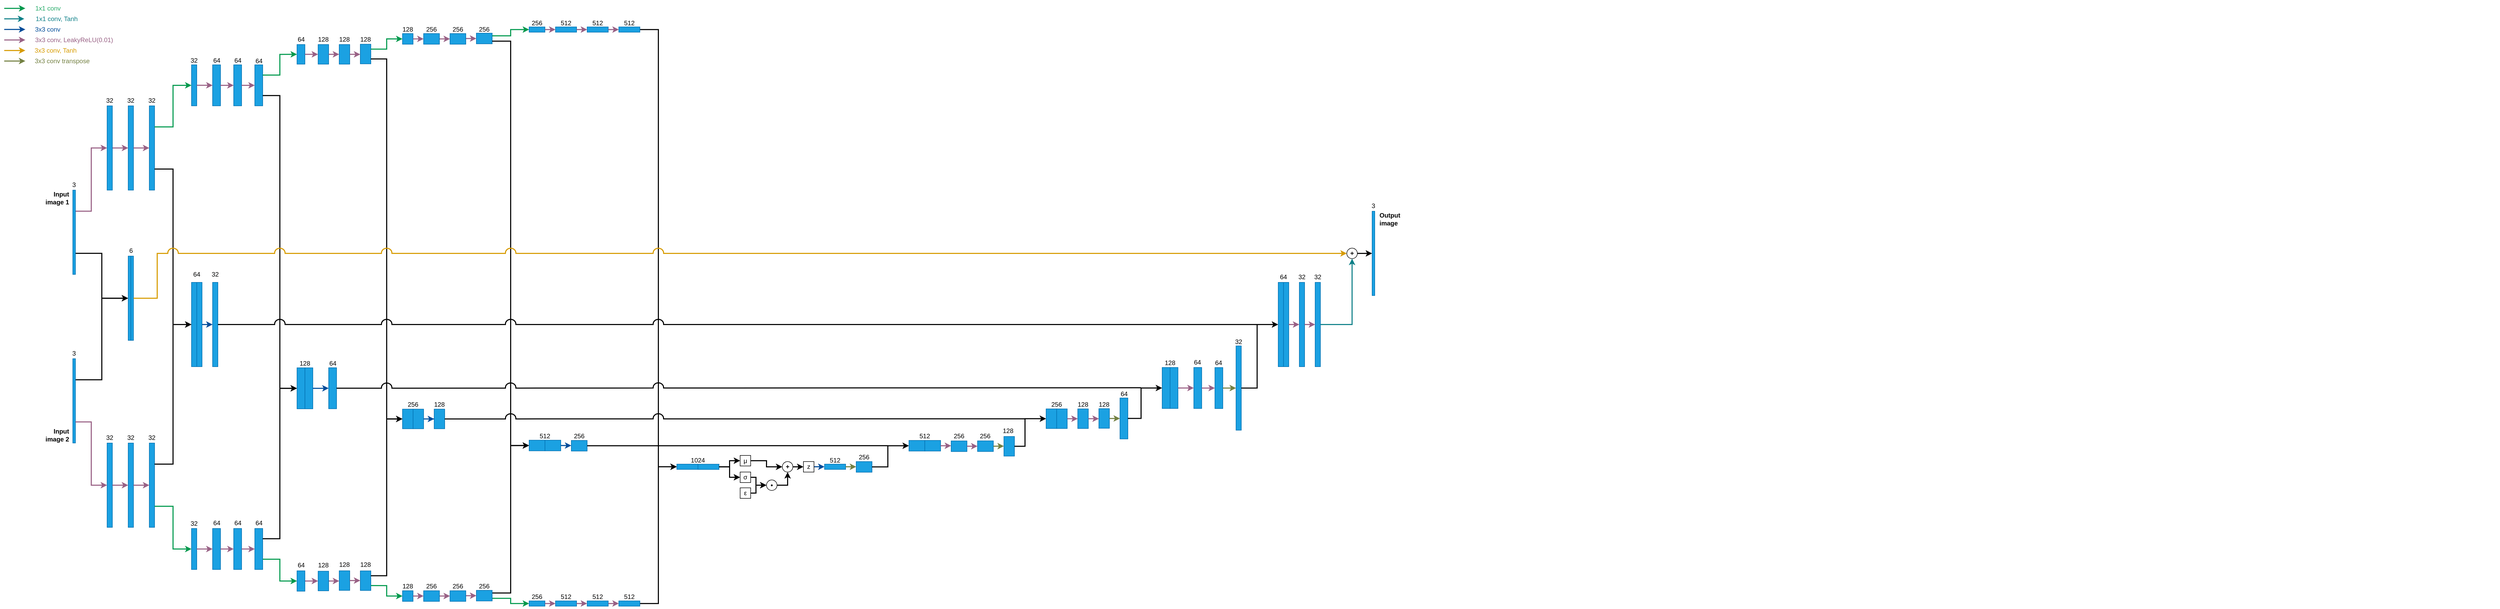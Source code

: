 <mxfile version="22.0.4" type="device">
  <diagram name="Page-1" id="iQPOzWm-GH2rnMNFBipy">
    <mxGraphModel dx="896" dy="481" grid="1" gridSize="5" guides="1" tooltips="1" connect="1" arrows="1" fold="1" page="1" pageScale="1" pageWidth="2800" pageHeight="1300" math="0" shadow="0">
      <root>
        <mxCell id="0" />
        <mxCell id="1" parent="0" />
        <mxCell id="wpcL7Qo-BOGiDXtRRDBN-13" style="rounded=0;orthogonalLoop=1;jettySize=auto;html=1;entryX=0;entryY=0.5;entryDx=0;entryDy=0;strokeWidth=2;exitX=1;exitY=0.25;exitDx=0;exitDy=0;edgeStyle=orthogonalEdgeStyle;" parent="1" source="wpcL7Qo-BOGiDXtRRDBN-1" target="wpcL7Qo-BOGiDXtRRDBN-8" edge="1">
          <mxGeometry relative="1" as="geometry">
            <mxPoint x="170.01" y="754.89" as="sourcePoint" />
          </mxGeometry>
        </mxCell>
        <mxCell id="wpcL7Qo-BOGiDXtRRDBN-3" value="&lt;b&gt;Input image 2&lt;/b&gt;" style="text;html=1;strokeColor=none;fillColor=none;align=right;verticalAlign=middle;whiteSpace=wrap;rounded=0;" parent="1" vertex="1">
          <mxGeometry x="110.01" y="864.89" width="60" height="30" as="geometry" />
        </mxCell>
        <mxCell id="wpcL7Qo-BOGiDXtRRDBN-14" style="rounded=0;orthogonalLoop=1;jettySize=auto;html=1;exitX=1;exitY=0.75;exitDx=0;exitDy=0;strokeWidth=2;entryX=0;entryY=0.5;entryDx=0;entryDy=0;edgeStyle=orthogonalEdgeStyle;" parent="1" source="wpcL7Qo-BOGiDXtRRDBN-5" target="wpcL7Qo-BOGiDXtRRDBN-8" edge="1">
          <mxGeometry relative="1" as="geometry">
            <mxPoint x="170.01" y="544.89" as="sourcePoint" />
            <mxPoint x="65.01" y="639.89" as="targetPoint" />
          </mxGeometry>
        </mxCell>
        <mxCell id="wpcL7Qo-BOGiDXtRRDBN-6" value="Input image 1" style="text;html=1;strokeColor=none;fillColor=none;align=right;verticalAlign=middle;whiteSpace=wrap;rounded=0;fontStyle=1" parent="1" vertex="1">
          <mxGeometry x="110.01" y="414.89" width="60" height="30" as="geometry" />
        </mxCell>
        <mxCell id="wpcL7Qo-BOGiDXtRRDBN-20" style="edgeStyle=orthogonalEdgeStyle;rounded=0;orthogonalLoop=1;jettySize=auto;html=1;fillColor=#ffe6cc;strokeColor=#D79B00;strokeWidth=2;" parent="1" edge="1">
          <mxGeometry relative="1" as="geometry">
            <mxPoint x="45.01" y="149.89" as="sourcePoint" />
            <mxPoint x="85.01" y="149.89" as="targetPoint" />
            <Array as="points">
              <mxPoint x="75.01" y="149.89" />
              <mxPoint x="75.01" y="149.89" />
            </Array>
          </mxGeometry>
        </mxCell>
        <mxCell id="wpcL7Qo-BOGiDXtRRDBN-21" value="&lt;font&gt;3x3 conv, Tanh&lt;/font&gt;" style="text;html=1;strokeColor=none;fillColor=none;align=center;verticalAlign=middle;whiteSpace=wrap;rounded=0;fontColor=#D79B00;" parent="1" vertex="1">
          <mxGeometry x="90.01" y="134.89" width="105" height="30" as="geometry" />
        </mxCell>
        <mxCell id="wpcL7Qo-BOGiDXtRRDBN-24" style="edgeStyle=orthogonalEdgeStyle;rounded=0;orthogonalLoop=1;jettySize=auto;html=1;entryX=0;entryY=0.5;entryDx=0;entryDy=0;strokeWidth=2;fillColor=#e6d0de;strokeColor=#996185;gradientColor=#d5739d;exitX=1;exitY=0.25;exitDx=0;exitDy=0;" parent="1" source="wpcL7Qo-BOGiDXtRRDBN-5" target="wpcL7Qo-BOGiDXtRRDBN-23" edge="1">
          <mxGeometry relative="1" as="geometry" />
        </mxCell>
        <mxCell id="wpcL7Qo-BOGiDXtRRDBN-26" style="edgeStyle=orthogonalEdgeStyle;rounded=0;orthogonalLoop=1;jettySize=auto;html=1;strokeWidth=2;fillColor=#e6d0de;strokeColor=#996185;gradientColor=#d5739d;" parent="1" edge="1">
          <mxGeometry relative="1" as="geometry">
            <mxPoint x="45.01" y="129.89" as="sourcePoint" />
            <mxPoint x="85.01" y="129.89" as="targetPoint" />
            <Array as="points">
              <mxPoint x="60.01" y="129.89" />
              <mxPoint x="60.01" y="129.89" />
            </Array>
          </mxGeometry>
        </mxCell>
        <mxCell id="wpcL7Qo-BOGiDXtRRDBN-29" value="3x3 conv, LeakyReLU(0.01)" style="text;html=1;strokeColor=none;fillColor=none;align=center;verticalAlign=middle;whiteSpace=wrap;rounded=0;fontColor=#996185;" parent="1" vertex="1">
          <mxGeometry x="95.01" y="114.89" width="165" height="30" as="geometry" />
        </mxCell>
        <mxCell id="wpcL7Qo-BOGiDXtRRDBN-33" value="" style="group" parent="1" vertex="1" connectable="0">
          <mxGeometry x="220.01" y="355" width="80" height="355.11" as="geometry" />
        </mxCell>
        <mxCell id="wpcL7Qo-BOGiDXtRRDBN-36" value="" style="group" parent="wpcL7Qo-BOGiDXtRRDBN-33" vertex="1" connectable="0">
          <mxGeometry x="50" y="170.11" width="30" height="185" as="geometry" />
        </mxCell>
        <mxCell id="wpcL7Qo-BOGiDXtRRDBN-8" value="" style="rounded=0;whiteSpace=wrap;html=1;fillColor=#1ba1e2;strokeColor=#006EAF;fontColor=#ffffff;" parent="wpcL7Qo-BOGiDXtRRDBN-36" vertex="1">
          <mxGeometry x="10" y="15" width="5" height="160" as="geometry" />
        </mxCell>
        <mxCell id="wpcL7Qo-BOGiDXtRRDBN-9" value="" style="rounded=0;whiteSpace=wrap;html=1;fillColor=#1ba1e2;strokeColor=#006EAF;fontColor=#ffffff;" parent="wpcL7Qo-BOGiDXtRRDBN-36" vertex="1">
          <mxGeometry x="15" y="15" width="5" height="160" as="geometry" />
        </mxCell>
        <mxCell id="wpcL7Qo-BOGiDXtRRDBN-10" value="6" style="text;html=1;align=center;verticalAlign=middle;resizable=0;points=[];autosize=1;strokeColor=none;fillColor=none;" parent="wpcL7Qo-BOGiDXtRRDBN-36" vertex="1">
          <mxGeometry y="-10.11" width="30" height="30" as="geometry" />
        </mxCell>
        <mxCell id="wpcL7Qo-BOGiDXtRRDBN-34" value="" style="group" parent="1" vertex="1" connectable="0">
          <mxGeometry x="162.01" y="389.89" width="30" height="185" as="geometry" />
        </mxCell>
        <mxCell id="wpcL7Qo-BOGiDXtRRDBN-5" value="" style="rounded=0;whiteSpace=wrap;html=1;fillColor=#1ba1e2;strokeColor=#006EAF;fontColor=#ffffff;" parent="wpcL7Qo-BOGiDXtRRDBN-34" vertex="1">
          <mxGeometry x="13" y="25" width="5" height="160" as="geometry" />
        </mxCell>
        <mxCell id="wpcL7Qo-BOGiDXtRRDBN-7" value="3" style="text;html=1;align=center;verticalAlign=middle;resizable=0;points=[];autosize=1;strokeColor=none;fillColor=none;" parent="wpcL7Qo-BOGiDXtRRDBN-34" vertex="1">
          <mxGeometry width="30" height="30" as="geometry" />
        </mxCell>
        <mxCell id="wpcL7Qo-BOGiDXtRRDBN-35" value="" style="group" parent="1" vertex="1" connectable="0">
          <mxGeometry x="162.01" y="709.89" width="30" height="185" as="geometry" />
        </mxCell>
        <mxCell id="wpcL7Qo-BOGiDXtRRDBN-1" value="" style="rounded=0;whiteSpace=wrap;html=1;fillColor=#1ba1e2;strokeColor=#006EAF;fontColor=#ffffff;" parent="wpcL7Qo-BOGiDXtRRDBN-35" vertex="1">
          <mxGeometry x="13" y="25" width="5" height="160" as="geometry" />
        </mxCell>
        <mxCell id="wpcL7Qo-BOGiDXtRRDBN-2" value="3" style="text;html=1;align=center;verticalAlign=middle;resizable=0;points=[];autosize=1;strokeColor=none;fillColor=none;" parent="wpcL7Qo-BOGiDXtRRDBN-35" vertex="1">
          <mxGeometry width="30" height="30" as="geometry" />
        </mxCell>
        <mxCell id="wpcL7Qo-BOGiDXtRRDBN-37" value="" style="group" parent="1" vertex="1" connectable="0">
          <mxGeometry x="260.01" y="229.89" width="60" height="185" as="geometry" />
        </mxCell>
        <mxCell id="wpcL7Qo-BOGiDXtRRDBN-38" value="" style="rounded=0;whiteSpace=wrap;html=1;fillColor=#1ba1e2;strokeColor=#006EAF;fontColor=#ffffff;" parent="wpcL7Qo-BOGiDXtRRDBN-37" vertex="1">
          <mxGeometry x="20" y="25" width="10" height="160" as="geometry" />
        </mxCell>
        <mxCell id="wpcL7Qo-BOGiDXtRRDBN-39" value="32" style="text;html=1;strokeColor=none;fillColor=none;align=center;verticalAlign=middle;whiteSpace=wrap;rounded=0;" parent="wpcL7Qo-BOGiDXtRRDBN-37" vertex="1">
          <mxGeometry x="-5" width="60" height="30" as="geometry" />
        </mxCell>
        <mxCell id="wpcL7Qo-BOGiDXtRRDBN-47" value="" style="group" parent="1" vertex="1" connectable="0">
          <mxGeometry x="300.01" y="229.89" width="60" height="185" as="geometry" />
        </mxCell>
        <mxCell id="wpcL7Qo-BOGiDXtRRDBN-48" value="" style="rounded=0;whiteSpace=wrap;html=1;fillColor=#1ba1e2;strokeColor=#006EAF;fontColor=#ffffff;" parent="wpcL7Qo-BOGiDXtRRDBN-47" vertex="1">
          <mxGeometry x="20" y="25" width="10" height="160" as="geometry" />
        </mxCell>
        <mxCell id="wpcL7Qo-BOGiDXtRRDBN-49" value="32" style="text;html=1;strokeColor=none;fillColor=none;align=center;verticalAlign=middle;whiteSpace=wrap;rounded=0;" parent="wpcL7Qo-BOGiDXtRRDBN-47" vertex="1">
          <mxGeometry x="-5" width="60" height="30" as="geometry" />
        </mxCell>
        <mxCell id="wpcL7Qo-BOGiDXtRRDBN-50" style="edgeStyle=orthogonalEdgeStyle;rounded=0;orthogonalLoop=1;jettySize=auto;html=1;fillColor=#e6d0de;gradientColor=#d5739d;strokeColor=#996185;strokeWidth=2;entryX=0;entryY=0.5;entryDx=0;entryDy=0;" parent="1" source="wpcL7Qo-BOGiDXtRRDBN-38" target="wpcL7Qo-BOGiDXtRRDBN-48" edge="1">
          <mxGeometry relative="1" as="geometry">
            <mxPoint x="280.01" y="334.89" as="targetPoint" />
          </mxGeometry>
        </mxCell>
        <mxCell id="wpcL7Qo-BOGiDXtRRDBN-46" style="edgeStyle=orthogonalEdgeStyle;rounded=0;orthogonalLoop=1;jettySize=auto;html=1;strokeWidth=2;fillColor=#e6d0de;gradientColor=#d5739d;strokeColor=#996185;entryX=0;entryY=0.5;entryDx=0;entryDy=0;" parent="1" source="wpcL7Qo-BOGiDXtRRDBN-23" target="wpcL7Qo-BOGiDXtRRDBN-38" edge="1">
          <mxGeometry relative="1" as="geometry">
            <mxPoint x="252.01" y="334.89" as="targetPoint" />
          </mxGeometry>
        </mxCell>
        <mxCell id="wpcL7Qo-BOGiDXtRRDBN-53" value="" style="group" parent="1" vertex="1" connectable="0">
          <mxGeometry x="220.01" y="870" width="60" height="185" as="geometry" />
        </mxCell>
        <mxCell id="wpcL7Qo-BOGiDXtRRDBN-54" value="" style="rounded=0;whiteSpace=wrap;html=1;fillColor=#1ba1e2;strokeColor=#006EAF;fontColor=#ffffff;" parent="wpcL7Qo-BOGiDXtRRDBN-53" vertex="1">
          <mxGeometry x="20" y="25" width="10" height="160" as="geometry" />
        </mxCell>
        <mxCell id="wpcL7Qo-BOGiDXtRRDBN-55" value="32" style="text;html=1;strokeColor=none;fillColor=none;align=center;verticalAlign=middle;whiteSpace=wrap;rounded=0;" parent="wpcL7Qo-BOGiDXtRRDBN-53" vertex="1">
          <mxGeometry x="-5" width="60" height="30" as="geometry" />
        </mxCell>
        <mxCell id="wpcL7Qo-BOGiDXtRRDBN-56" value="" style="group" parent="1" vertex="1" connectable="0">
          <mxGeometry x="260.01" y="870" width="60" height="185" as="geometry" />
        </mxCell>
        <mxCell id="wpcL7Qo-BOGiDXtRRDBN-57" value="" style="rounded=0;whiteSpace=wrap;html=1;fillColor=#1ba1e2;strokeColor=#006EAF;fontColor=#ffffff;" parent="wpcL7Qo-BOGiDXtRRDBN-56" vertex="1">
          <mxGeometry x="20" y="25" width="10" height="160" as="geometry" />
        </mxCell>
        <mxCell id="wpcL7Qo-BOGiDXtRRDBN-58" value="32" style="text;html=1;strokeColor=none;fillColor=none;align=center;verticalAlign=middle;whiteSpace=wrap;rounded=0;" parent="wpcL7Qo-BOGiDXtRRDBN-56" vertex="1">
          <mxGeometry x="-5" width="60" height="30" as="geometry" />
        </mxCell>
        <mxCell id="wpcL7Qo-BOGiDXtRRDBN-59" value="" style="group" parent="1" vertex="1" connectable="0">
          <mxGeometry x="300.01" y="870" width="60" height="185" as="geometry" />
        </mxCell>
        <mxCell id="wpcL7Qo-BOGiDXtRRDBN-60" value="" style="rounded=0;whiteSpace=wrap;html=1;fillColor=#1ba1e2;strokeColor=#006EAF;fontColor=#ffffff;" parent="wpcL7Qo-BOGiDXtRRDBN-59" vertex="1">
          <mxGeometry x="20" y="25" width="10" height="160" as="geometry" />
        </mxCell>
        <mxCell id="wpcL7Qo-BOGiDXtRRDBN-61" value="32" style="text;html=1;strokeColor=none;fillColor=none;align=center;verticalAlign=middle;whiteSpace=wrap;rounded=0;" parent="wpcL7Qo-BOGiDXtRRDBN-59" vertex="1">
          <mxGeometry x="-5" width="60" height="30" as="geometry" />
        </mxCell>
        <mxCell id="wpcL7Qo-BOGiDXtRRDBN-62" style="edgeStyle=orthogonalEdgeStyle;rounded=0;orthogonalLoop=1;jettySize=auto;html=1;fillColor=#e6d0de;gradientColor=#d5739d;strokeColor=#996185;strokeWidth=2;entryX=0;entryY=0.5;entryDx=0;entryDy=0;" parent="1" source="wpcL7Qo-BOGiDXtRRDBN-57" target="wpcL7Qo-BOGiDXtRRDBN-60" edge="1">
          <mxGeometry relative="1" as="geometry">
            <mxPoint x="280.01" y="975" as="targetPoint" />
          </mxGeometry>
        </mxCell>
        <mxCell id="wpcL7Qo-BOGiDXtRRDBN-63" style="edgeStyle=orthogonalEdgeStyle;rounded=0;orthogonalLoop=1;jettySize=auto;html=1;strokeWidth=2;fillColor=#e6d0de;gradientColor=#d5739d;strokeColor=#996185;entryX=0;entryY=0.5;entryDx=0;entryDy=0;" parent="1" source="wpcL7Qo-BOGiDXtRRDBN-54" target="wpcL7Qo-BOGiDXtRRDBN-57" edge="1">
          <mxGeometry relative="1" as="geometry">
            <mxPoint x="252.01" y="975" as="targetPoint" />
          </mxGeometry>
        </mxCell>
        <mxCell id="wpcL7Qo-BOGiDXtRRDBN-64" style="edgeStyle=orthogonalEdgeStyle;rounded=0;orthogonalLoop=1;jettySize=auto;html=1;exitX=1;exitY=0.75;exitDx=0;exitDy=0;fillColor=#e6d0de;gradientColor=#d5739d;strokeColor=#996185;strokeWidth=2;entryX=0;entryY=0.5;entryDx=0;entryDy=0;" parent="1" source="wpcL7Qo-BOGiDXtRRDBN-1" target="wpcL7Qo-BOGiDXtRRDBN-54" edge="1">
          <mxGeometry relative="1" as="geometry">
            <mxPoint x="240.01" y="815.364" as="targetPoint" />
          </mxGeometry>
        </mxCell>
        <mxCell id="wpcL7Qo-BOGiDXtRRDBN-66" value="" style="group" parent="1" vertex="1" connectable="0">
          <mxGeometry x="380.01" y="565" width="4394.99" height="445" as="geometry" />
        </mxCell>
        <mxCell id="wpcL7Qo-BOGiDXtRRDBN-131" value="" style="group" parent="wpcL7Qo-BOGiDXtRRDBN-66" vertex="1" connectable="0">
          <mxGeometry x="260" y="177.5" width="170" height="100" as="geometry" />
        </mxCell>
        <mxCell id="wpcL7Qo-BOGiDXtRRDBN-132" value="" style="group" parent="wpcL7Qo-BOGiDXtRRDBN-131" vertex="1" connectable="0">
          <mxGeometry width="170" height="100" as="geometry" />
        </mxCell>
        <mxCell id="wpcL7Qo-BOGiDXtRRDBN-133" value="" style="rounded=0;whiteSpace=wrap;html=1;fillColor=#1ba1e2;strokeColor=#006EAF;fontColor=#ffffff;" parent="wpcL7Qo-BOGiDXtRRDBN-132" vertex="1">
          <mxGeometry x="-40" y="9.66" width="15" height="77.84" as="geometry" />
        </mxCell>
        <mxCell id="wpcL7Qo-BOGiDXtRRDBN-135" value="" style="group" parent="wpcL7Qo-BOGiDXtRRDBN-132" vertex="1" connectable="0">
          <mxGeometry x="-20" y="-12.5" width="70" height="100" as="geometry" />
        </mxCell>
        <mxCell id="wpcL7Qo-BOGiDXtRRDBN-136" value="" style="group" parent="wpcL7Qo-BOGiDXtRRDBN-135" vertex="1" connectable="0">
          <mxGeometry width="60" height="100" as="geometry" />
        </mxCell>
        <mxCell id="wpcL7Qo-BOGiDXtRRDBN-137" value="" style="rounded=0;whiteSpace=wrap;html=1;fillColor=#1ba1e2;strokeColor=#006EAF;fontColor=#ffffff;" parent="wpcL7Qo-BOGiDXtRRDBN-136" vertex="1">
          <mxGeometry x="-5" y="22.16" width="15" height="77.84" as="geometry" />
        </mxCell>
        <mxCell id="wpcL7Qo-BOGiDXtRRDBN-147" value="" style="rounded=0;whiteSpace=wrap;html=1;fillColor=#1ba1e2;strokeColor=#006EAF;fontColor=#ffffff;" parent="wpcL7Qo-BOGiDXtRRDBN-136" vertex="1">
          <mxGeometry x="40" y="22.03" width="15" height="77.84" as="geometry" />
        </mxCell>
        <mxCell id="wpcL7Qo-BOGiDXtRRDBN-149" style="edgeStyle=orthogonalEdgeStyle;rounded=0;orthogonalLoop=1;jettySize=auto;html=1;exitX=1;exitY=0.5;exitDx=0;exitDy=0;strokeWidth=2;strokeColor=#004C99;" parent="wpcL7Qo-BOGiDXtRRDBN-136" source="wpcL7Qo-BOGiDXtRRDBN-137" target="wpcL7Qo-BOGiDXtRRDBN-147" edge="1">
          <mxGeometry relative="1" as="geometry" />
        </mxCell>
        <mxCell id="wpcL7Qo-BOGiDXtRRDBN-134" value="128" style="text;html=1;strokeColor=none;fillColor=none;align=center;verticalAlign=middle;whiteSpace=wrap;rounded=0;" parent="wpcL7Qo-BOGiDXtRRDBN-132" vertex="1">
          <mxGeometry x="-55.01" y="-7.37" width="60" height="17.027" as="geometry" />
        </mxCell>
        <mxCell id="wpcL7Qo-BOGiDXtRRDBN-148" value="64" style="text;html=1;strokeColor=none;fillColor=none;align=center;verticalAlign=middle;whiteSpace=wrap;rounded=0;" parent="wpcL7Qo-BOGiDXtRRDBN-132" vertex="1">
          <mxGeometry x="-2.5" y="-7.37" width="60" height="17.027" as="geometry" />
        </mxCell>
        <mxCell id="wpcL7Qo-BOGiDXtRRDBN-69" value="" style="group" parent="wpcL7Qo-BOGiDXtRRDBN-66" vertex="1" connectable="0">
          <mxGeometry x="20" y="20" width="80" height="185" as="geometry" />
        </mxCell>
        <mxCell id="wpcL7Qo-BOGiDXtRRDBN-67" value="" style="rounded=0;whiteSpace=wrap;html=1;fillColor=#1ba1e2;strokeColor=#006EAF;fontColor=#ffffff;" parent="wpcL7Qo-BOGiDXtRRDBN-69" vertex="1">
          <mxGeometry y="5" width="10" height="160" as="geometry" />
        </mxCell>
        <mxCell id="wpcL7Qo-BOGiDXtRRDBN-70" value="" style="rounded=0;whiteSpace=wrap;html=1;fillColor=#1ba1e2;strokeColor=#006EAF;fontColor=#ffffff;" parent="wpcL7Qo-BOGiDXtRRDBN-69" vertex="1">
          <mxGeometry x="10" y="5" width="10" height="160" as="geometry" />
        </mxCell>
        <mxCell id="wpcL7Qo-BOGiDXtRRDBN-74" value="" style="group" parent="wpcL7Qo-BOGiDXtRRDBN-66" vertex="1" connectable="0">
          <mxGeometry x="60" y="1.421e-14" width="60" height="185" as="geometry" />
        </mxCell>
        <mxCell id="wpcL7Qo-BOGiDXtRRDBN-76" value="32" style="text;html=1;strokeColor=none;fillColor=none;align=center;verticalAlign=middle;whiteSpace=wrap;rounded=0;" parent="wpcL7Qo-BOGiDXtRRDBN-74" vertex="1">
          <mxGeometry x="-25" y="-5" width="60" height="30" as="geometry" />
        </mxCell>
        <mxCell id="wpcL7Qo-BOGiDXtRRDBN-75" value="" style="rounded=0;whiteSpace=wrap;html=1;fillColor=#1ba1e2;strokeColor=#006EAF;fontColor=#ffffff;" parent="wpcL7Qo-BOGiDXtRRDBN-74" vertex="1">
          <mxGeometry y="25" width="10" height="160" as="geometry" />
        </mxCell>
        <mxCell id="wpcL7Qo-BOGiDXtRRDBN-68" value="64" style="text;html=1;strokeColor=none;fillColor=none;align=center;verticalAlign=middle;whiteSpace=wrap;rounded=0;" parent="wpcL7Qo-BOGiDXtRRDBN-66" vertex="1">
          <mxGeometry y="-4.89" width="60" height="30" as="geometry" />
        </mxCell>
        <mxCell id="wpcL7Qo-BOGiDXtRRDBN-77" style="edgeStyle=orthogonalEdgeStyle;rounded=0;orthogonalLoop=1;jettySize=auto;html=1;entryX=0;entryY=0.5;entryDx=0;entryDy=0;strokeWidth=2;fillColor=#f5f5f5;gradientColor=#b3b3b3;strokeColor=#004C99;exitX=1;exitY=0.5;exitDx=0;exitDy=0;" parent="wpcL7Qo-BOGiDXtRRDBN-66" source="wpcL7Qo-BOGiDXtRRDBN-70" target="wpcL7Qo-BOGiDXtRRDBN-75" edge="1">
          <mxGeometry relative="1" as="geometry">
            <mxPoint x="60" y="105.11" as="sourcePoint" />
            <mxPoint x="80" y="-55.0" as="targetPoint" />
          </mxGeometry>
        </mxCell>
        <mxCell id="wpcL7Qo-BOGiDXtRRDBN-193" value="" style="group" parent="wpcL7Qo-BOGiDXtRRDBN-66" vertex="1" connectable="0">
          <mxGeometry x="419.99" y="255.0" width="99.99" height="47.84" as="geometry" />
        </mxCell>
        <mxCell id="wpcL7Qo-BOGiDXtRRDBN-194" value="" style="rounded=0;whiteSpace=wrap;html=1;fillColor=#1ba1e2;strokeColor=#006EAF;fontColor=#ffffff;" parent="wpcL7Qo-BOGiDXtRRDBN-193" vertex="1">
          <mxGeometry y="10.6" width="20" height="37.24" as="geometry" />
        </mxCell>
        <mxCell id="wpcL7Qo-BOGiDXtRRDBN-198" value="" style="rounded=0;whiteSpace=wrap;html=1;fillColor=#1ba1e2;strokeColor=#006EAF;fontColor=#ffffff;" parent="wpcL7Qo-BOGiDXtRRDBN-193" vertex="1">
          <mxGeometry x="20" y="10.6" width="20" height="37.24" as="geometry" />
        </mxCell>
        <mxCell id="wpcL7Qo-BOGiDXtRRDBN-195" value="256" style="text;html=1;strokeColor=none;fillColor=none;align=center;verticalAlign=middle;whiteSpace=wrap;rounded=0;" parent="wpcL7Qo-BOGiDXtRRDBN-193" vertex="1">
          <mxGeometry x="-10.01" y="-2.17" width="60" height="8.146" as="geometry" />
        </mxCell>
        <mxCell id="wpcL7Qo-BOGiDXtRRDBN-205" value="128" style="text;html=1;strokeColor=none;fillColor=none;align=center;verticalAlign=middle;whiteSpace=wrap;rounded=0;" parent="wpcL7Qo-BOGiDXtRRDBN-193" vertex="1">
          <mxGeometry x="39.99" y="-4.13" width="60" height="13.15" as="geometry" />
        </mxCell>
        <mxCell id="wpcL7Qo-BOGiDXtRRDBN-206" style="edgeStyle=orthogonalEdgeStyle;rounded=0;orthogonalLoop=1;jettySize=auto;html=1;entryX=0;entryY=0.5;entryDx=0;entryDy=0;strokeWidth=2;strokeColor=#004C99;" parent="wpcL7Qo-BOGiDXtRRDBN-66" source="wpcL7Qo-BOGiDXtRRDBN-198" target="wpcL7Qo-BOGiDXtRRDBN-204" edge="1">
          <mxGeometry relative="1" as="geometry" />
        </mxCell>
        <mxCell id="wpcL7Qo-BOGiDXtRRDBN-204" value="" style="rounded=0;whiteSpace=wrap;html=1;fillColor=#1ba1e2;strokeColor=#006EAF;fontColor=#ffffff;" parent="wpcL7Qo-BOGiDXtRRDBN-66" vertex="1">
          <mxGeometry x="479.98" y="265.6" width="20.01" height="37.24" as="geometry" />
        </mxCell>
        <mxCell id="wpcL7Qo-BOGiDXtRRDBN-299" value="" style="group" parent="wpcL7Qo-BOGiDXtRRDBN-66" vertex="1" connectable="0">
          <mxGeometry x="659.99" y="315.0" width="240" height="34.78" as="geometry" />
        </mxCell>
        <mxCell id="wpcL7Qo-BOGiDXtRRDBN-300" value="" style="group" parent="wpcL7Qo-BOGiDXtRRDBN-299" vertex="1" connectable="0">
          <mxGeometry y="4.78" width="30" height="30" as="geometry" />
        </mxCell>
        <mxCell id="wpcL7Qo-BOGiDXtRRDBN-301" value="" style="group" parent="wpcL7Qo-BOGiDXtRRDBN-300" vertex="1" connectable="0">
          <mxGeometry width="30" height="30" as="geometry" />
        </mxCell>
        <mxCell id="wpcL7Qo-BOGiDXtRRDBN-302" value="" style="rounded=0;whiteSpace=wrap;html=1;fillColor=#1ba1e2;strokeColor=#006EAF;fontColor=#ffffff;" parent="wpcL7Qo-BOGiDXtRRDBN-301" vertex="1">
          <mxGeometry y="4.78" width="30" height="20.22" as="geometry" />
        </mxCell>
        <mxCell id="wpcL7Qo-BOGiDXtRRDBN-310" value="" style="rounded=0;whiteSpace=wrap;html=1;fillColor=#1ba1e2;strokeColor=#006EAF;fontColor=#ffffff;" parent="wpcL7Qo-BOGiDXtRRDBN-299" vertex="1">
          <mxGeometry x="30.01" y="9.56" width="29.99" height="20.22" as="geometry" />
        </mxCell>
        <mxCell id="wpcL7Qo-BOGiDXtRRDBN-303" value="512" style="text;html=1;strokeColor=none;fillColor=none;align=center;verticalAlign=middle;whiteSpace=wrap;rounded=0;" parent="wpcL7Qo-BOGiDXtRRDBN-299" vertex="1">
          <mxGeometry width="60" height="4.776" as="geometry" />
        </mxCell>
        <mxCell id="wpcL7Qo-BOGiDXtRRDBN-315" value="" style="rounded=0;whiteSpace=wrap;html=1;fillColor=#1ba1e2;strokeColor=#006EAF;fontColor=#ffffff;" parent="wpcL7Qo-BOGiDXtRRDBN-299" vertex="1">
          <mxGeometry x="80" y="10" width="30" height="20.22" as="geometry" />
        </mxCell>
        <mxCell id="wpcL7Qo-BOGiDXtRRDBN-318" style="edgeStyle=orthogonalEdgeStyle;rounded=0;orthogonalLoop=1;jettySize=auto;html=1;exitX=1;exitY=0.5;exitDx=0;exitDy=0;entryX=0;entryY=0.5;entryDx=0;entryDy=0;strokeWidth=2;strokeColor=#004C99;" parent="wpcL7Qo-BOGiDXtRRDBN-299" source="wpcL7Qo-BOGiDXtRRDBN-310" target="wpcL7Qo-BOGiDXtRRDBN-315" edge="1">
          <mxGeometry relative="1" as="geometry" />
        </mxCell>
        <mxCell id="wpcL7Qo-BOGiDXtRRDBN-316" value="256" style="text;html=1;strokeColor=none;fillColor=none;align=center;verticalAlign=middle;whiteSpace=wrap;rounded=0;" parent="wpcL7Qo-BOGiDXtRRDBN-66" vertex="1">
          <mxGeometry x="724.99" y="315" width="60" height="4.776" as="geometry" />
        </mxCell>
        <mxCell id="wpcL7Qo-BOGiDXtRRDBN-379" value="" style="group" parent="wpcL7Qo-BOGiDXtRRDBN-66" vertex="1" connectable="0">
          <mxGeometry x="939.99" y="374.89" width="1255" height="45.11" as="geometry" />
        </mxCell>
        <mxCell id="wpcL7Qo-BOGiDXtRRDBN-380" value="" style="group" parent="wpcL7Qo-BOGiDXtRRDBN-379" vertex="1" connectable="0">
          <mxGeometry y="-19.89" width="360" height="30" as="geometry" />
        </mxCell>
        <mxCell id="wpcL7Qo-BOGiDXtRRDBN-381" value="" style="group" parent="wpcL7Qo-BOGiDXtRRDBN-380" vertex="1" connectable="0">
          <mxGeometry width="360" height="30" as="geometry" />
        </mxCell>
        <mxCell id="wpcL7Qo-BOGiDXtRRDBN-382" value="" style="rounded=0;whiteSpace=wrap;html=1;fillColor=#1ba1e2;strokeColor=#006EAF;fontColor=#ffffff;" parent="wpcL7Qo-BOGiDXtRRDBN-381" vertex="1">
          <mxGeometry y="15" width="40" height="10" as="geometry" />
        </mxCell>
        <mxCell id="wpcL7Qo-BOGiDXtRRDBN-387" value="" style="rounded=0;whiteSpace=wrap;html=1;fillColor=#1ba1e2;strokeColor=#006EAF;fontColor=#ffffff;" parent="wpcL7Qo-BOGiDXtRRDBN-381" vertex="1">
          <mxGeometry x="40" y="15.11" width="40" height="10" as="geometry" />
        </mxCell>
        <mxCell id="wpcL7Qo-BOGiDXtRRDBN-383" value="1024" style="text;html=1;strokeColor=none;fillColor=none;align=center;verticalAlign=middle;whiteSpace=wrap;rounded=0;" parent="wpcL7Qo-BOGiDXtRRDBN-381" vertex="1">
          <mxGeometry x="-20" y="5.33" width="120" height="4.776" as="geometry" />
        </mxCell>
        <mxCell id="wpcL7Qo-BOGiDXtRRDBN-396" value="" style="group" parent="wpcL7Qo-BOGiDXtRRDBN-379" vertex="1" connectable="0">
          <mxGeometry x="100" y="-19.78" width="540" height="35.28" as="geometry" />
        </mxCell>
        <mxCell id="kaieTg2gVCFy3QJMiGym-206" style="edgeStyle=orthogonalEdgeStyle;rounded=0;orthogonalLoop=1;jettySize=auto;html=1;entryX=0;entryY=0.5;entryDx=0;entryDy=0;strokeWidth=2;" parent="wpcL7Qo-BOGiDXtRRDBN-396" source="kaieTg2gVCFy3QJMiGym-63" target="kaieTg2gVCFy3QJMiGym-194" edge="1">
          <mxGeometry relative="1" as="geometry" />
        </mxCell>
        <mxCell id="kaieTg2gVCFy3QJMiGym-63" value="μ" style="rounded=0;whiteSpace=wrap;html=1;" parent="wpcL7Qo-BOGiDXtRRDBN-396" vertex="1">
          <mxGeometry x="20.0" y="-1.6" width="20" height="20" as="geometry" />
        </mxCell>
        <mxCell id="kaieTg2gVCFy3QJMiGym-194" value="&lt;div align=&quot;justify&quot;&gt;+&lt;/div&gt;" style="ellipse;whiteSpace=wrap;html=1;aspect=fixed;align=center;fontStyle=1" parent="wpcL7Qo-BOGiDXtRRDBN-396" vertex="1">
          <mxGeometry x="100.0" y="10" width="20" height="20" as="geometry" />
        </mxCell>
        <mxCell id="kaieTg2gVCFy3QJMiGym-189" value="σ" style="rounded=0;whiteSpace=wrap;html=1;" parent="wpcL7Qo-BOGiDXtRRDBN-379" vertex="1">
          <mxGeometry x="120.0" y="10.11" width="20" height="20" as="geometry" />
        </mxCell>
        <mxCell id="kaieTg2gVCFy3QJMiGym-191" style="edgeStyle=orthogonalEdgeStyle;rounded=0;orthogonalLoop=1;jettySize=auto;html=1;exitX=1;exitY=0.5;exitDx=0;exitDy=0;entryX=0;entryY=0.5;entryDx=0;entryDy=0;strokeWidth=2;" parent="wpcL7Qo-BOGiDXtRRDBN-379" source="wpcL7Qo-BOGiDXtRRDBN-387" target="kaieTg2gVCFy3QJMiGym-63" edge="1">
          <mxGeometry relative="1" as="geometry" />
        </mxCell>
        <mxCell id="kaieTg2gVCFy3QJMiGym-192" style="edgeStyle=orthogonalEdgeStyle;rounded=0;orthogonalLoop=1;jettySize=auto;html=1;entryX=0;entryY=0.5;entryDx=0;entryDy=0;strokeWidth=2;" parent="wpcL7Qo-BOGiDXtRRDBN-379" source="wpcL7Qo-BOGiDXtRRDBN-387" target="kaieTg2gVCFy3QJMiGym-189" edge="1">
          <mxGeometry relative="1" as="geometry" />
        </mxCell>
        <mxCell id="kaieTg2gVCFy3QJMiGym-207" style="edgeStyle=orthogonalEdgeStyle;rounded=0;orthogonalLoop=1;jettySize=auto;html=1;exitX=1;exitY=0.5;exitDx=0;exitDy=0;entryX=0.5;entryY=1;entryDx=0;entryDy=0;strokeWidth=2;" parent="wpcL7Qo-BOGiDXtRRDBN-379" source="kaieTg2gVCFy3QJMiGym-196" target="kaieTg2gVCFy3QJMiGym-194" edge="1">
          <mxGeometry relative="1" as="geometry" />
        </mxCell>
        <mxCell id="kaieTg2gVCFy3QJMiGym-196" value="&lt;div align=&quot;justify&quot;&gt;•&lt;/div&gt;" style="ellipse;whiteSpace=wrap;html=1;aspect=fixed;align=center;fontStyle=1" parent="wpcL7Qo-BOGiDXtRRDBN-379" vertex="1">
          <mxGeometry x="170.0" y="25.11" width="20" height="20" as="geometry" />
        </mxCell>
        <mxCell id="kaieTg2gVCFy3QJMiGym-200" style="edgeStyle=orthogonalEdgeStyle;rounded=0;orthogonalLoop=1;jettySize=auto;html=1;entryX=0;entryY=0.5;entryDx=0;entryDy=0;strokeWidth=2;" parent="wpcL7Qo-BOGiDXtRRDBN-379" source="kaieTg2gVCFy3QJMiGym-189" target="kaieTg2gVCFy3QJMiGym-196" edge="1">
          <mxGeometry relative="1" as="geometry">
            <mxPoint x="160.0" y="35.11" as="targetPoint" />
            <Array as="points">
              <mxPoint x="150" y="20" />
              <mxPoint x="150" y="35" />
            </Array>
          </mxGeometry>
        </mxCell>
        <mxCell id="wpcL7Qo-BOGiDXtRRDBN-413" value="" style="group" parent="wpcL7Qo-BOGiDXtRRDBN-379" vertex="1" connectable="0">
          <mxGeometry x="340" y="-14.5" width="30" height="30" as="geometry" />
        </mxCell>
        <mxCell id="wpcL7Qo-BOGiDXtRRDBN-414" value="" style="group" parent="wpcL7Qo-BOGiDXtRRDBN-413" vertex="1" connectable="0">
          <mxGeometry width="30" height="30" as="geometry" />
        </mxCell>
        <mxCell id="wpcL7Qo-BOGiDXtRRDBN-415" value="" style="rounded=0;whiteSpace=wrap;html=1;fillColor=#1ba1e2;strokeColor=#006EAF;fontColor=#ffffff;" parent="wpcL7Qo-BOGiDXtRRDBN-414" vertex="1">
          <mxGeometry y="4.78" width="30" height="20.22" as="geometry" />
        </mxCell>
        <mxCell id="wpcL7Qo-BOGiDXtRRDBN-416" value="256" style="text;html=1;strokeColor=none;fillColor=none;align=center;verticalAlign=middle;whiteSpace=wrap;rounded=0;" parent="wpcL7Qo-BOGiDXtRRDBN-379" vertex="1">
          <mxGeometry x="325.0" y="-19.89" width="60" height="4.776" as="geometry" />
        </mxCell>
        <mxCell id="wpcL7Qo-BOGiDXtRRDBN-424" value="" style="rounded=0;whiteSpace=wrap;html=1;fillColor=#1ba1e2;strokeColor=#006EAF;fontColor=#ffffff;" parent="wpcL7Qo-BOGiDXtRRDBN-66" vertex="1">
          <mxGeometry x="1410" y="325" width="30" height="20.22" as="geometry" />
        </mxCell>
        <mxCell id="wpcL7Qo-BOGiDXtRRDBN-425" value="" style="rounded=0;whiteSpace=wrap;html=1;fillColor=#1ba1e2;strokeColor=#006EAF;fontColor=#ffffff;" parent="wpcL7Qo-BOGiDXtRRDBN-66" vertex="1">
          <mxGeometry x="1379.99" y="325" width="30.01" height="20.22" as="geometry" />
        </mxCell>
        <mxCell id="wpcL7Qo-BOGiDXtRRDBN-433" value="512" style="text;html=1;strokeColor=none;fillColor=none;align=center;verticalAlign=middle;whiteSpace=wrap;rounded=0;" parent="wpcL7Qo-BOGiDXtRRDBN-66" vertex="1">
          <mxGeometry x="1379.99" y="302.39" width="60" height="30" as="geometry" />
        </mxCell>
        <mxCell id="wpcL7Qo-BOGiDXtRRDBN-446" style="edgeStyle=orthogonalEdgeStyle;rounded=0;orthogonalLoop=1;jettySize=auto;html=1;strokeWidth=2;fillColor=#e6d0de;strokeColor=#996185;gradientColor=#d5739d;" parent="wpcL7Qo-BOGiDXtRRDBN-66" source="wpcL7Qo-BOGiDXtRRDBN-424" target="wpcL7Qo-BOGiDXtRRDBN-444" edge="1">
          <mxGeometry relative="1" as="geometry" />
        </mxCell>
        <mxCell id="wpcL7Qo-BOGiDXtRRDBN-441" value="" style="group" parent="wpcL7Qo-BOGiDXtRRDBN-66" vertex="1" connectable="0">
          <mxGeometry x="1459.99" y="316.38" width="1479.99" height="34.78" as="geometry" />
        </mxCell>
        <mxCell id="wpcL7Qo-BOGiDXtRRDBN-442" value="" style="group" parent="wpcL7Qo-BOGiDXtRRDBN-441" vertex="1" connectable="0">
          <mxGeometry y="4.78" width="30" height="30" as="geometry" />
        </mxCell>
        <mxCell id="wpcL7Qo-BOGiDXtRRDBN-443" value="" style="group" parent="wpcL7Qo-BOGiDXtRRDBN-442" vertex="1" connectable="0">
          <mxGeometry width="30" height="30" as="geometry" />
        </mxCell>
        <mxCell id="wpcL7Qo-BOGiDXtRRDBN-444" value="" style="rounded=0;whiteSpace=wrap;html=1;fillColor=#1ba1e2;strokeColor=#006EAF;fontColor=#ffffff;" parent="wpcL7Qo-BOGiDXtRRDBN-443" vertex="1">
          <mxGeometry y="4.78" width="30" height="20.22" as="geometry" />
        </mxCell>
        <mxCell id="wpcL7Qo-BOGiDXtRRDBN-447" value="" style="group" parent="wpcL7Qo-BOGiDXtRRDBN-441" vertex="1" connectable="0">
          <mxGeometry x="50" y="-0.11" width="30.01" height="34.78" as="geometry" />
        </mxCell>
        <mxCell id="wpcL7Qo-BOGiDXtRRDBN-448" value="" style="group" parent="wpcL7Qo-BOGiDXtRRDBN-447" vertex="1" connectable="0">
          <mxGeometry y="4.78" width="30.01" height="30" as="geometry" />
        </mxCell>
        <mxCell id="wpcL7Qo-BOGiDXtRRDBN-449" value="" style="group" parent="wpcL7Qo-BOGiDXtRRDBN-448" vertex="1" connectable="0">
          <mxGeometry width="30.01" height="30" as="geometry" />
        </mxCell>
        <mxCell id="wpcL7Qo-BOGiDXtRRDBN-450" value="" style="rounded=0;whiteSpace=wrap;html=1;fillColor=#1ba1e2;strokeColor=#006EAF;fontColor=#ffffff;" parent="wpcL7Qo-BOGiDXtRRDBN-449" vertex="1">
          <mxGeometry y="4.78" width="30.01" height="20.22" as="geometry" />
        </mxCell>
        <mxCell id="wpcL7Qo-BOGiDXtRRDBN-452" style="edgeStyle=orthogonalEdgeStyle;rounded=0;orthogonalLoop=1;jettySize=auto;html=1;entryX=0;entryY=0.5;entryDx=0;entryDy=0;strokeWidth=2;fillColor=#e6d0de;gradientColor=#d5739d;strokeColor=#996185;" parent="wpcL7Qo-BOGiDXtRRDBN-441" source="wpcL7Qo-BOGiDXtRRDBN-444" target="wpcL7Qo-BOGiDXtRRDBN-450" edge="1">
          <mxGeometry relative="1" as="geometry" />
        </mxCell>
        <mxCell id="wpcL7Qo-BOGiDXtRRDBN-508" value="" style="rounded=0;whiteSpace=wrap;html=1;fillColor=#1ba1e2;strokeColor=#006EAF;fontColor=#ffffff;" parent="wpcL7Qo-BOGiDXtRRDBN-441" vertex="1">
          <mxGeometry x="100.0" y="1.16" width="20.01" height="37.24" as="geometry" />
        </mxCell>
        <mxCell id="wpcL7Qo-BOGiDXtRRDBN-535" value="" style="group" parent="wpcL7Qo-BOGiDXtRRDBN-441" vertex="1" connectable="0">
          <mxGeometry x="320" y="-61.16" width="284.99" height="47.84" as="geometry" />
        </mxCell>
        <mxCell id="wpcL7Qo-BOGiDXtRRDBN-608" value="" style="group" parent="wpcL7Qo-BOGiDXtRRDBN-441" vertex="1" connectable="0">
          <mxGeometry x="785.0" y="-451.38" width="30" height="185" as="geometry" />
        </mxCell>
        <mxCell id="wpcL7Qo-BOGiDXtRRDBN-609" value="" style="rounded=0;whiteSpace=wrap;html=1;fillColor=#1ba1e2;strokeColor=#006EAF;fontColor=#ffffff;" parent="wpcL7Qo-BOGiDXtRRDBN-608" vertex="1">
          <mxGeometry x="13" y="25" width="5" height="160" as="geometry" />
        </mxCell>
        <mxCell id="wpcL7Qo-BOGiDXtRRDBN-610" value="3" style="text;html=1;align=center;verticalAlign=middle;resizable=0;points=[];autosize=1;strokeColor=none;fillColor=none;" parent="wpcL7Qo-BOGiDXtRRDBN-608" vertex="1">
          <mxGeometry width="30" height="30" as="geometry" />
        </mxCell>
        <mxCell id="wpcL7Qo-BOGiDXtRRDBN-613" value="&lt;div align=&quot;left&quot;&gt;Output&lt;/div&gt;&lt;div align=&quot;left&quot;&gt;image&lt;br&gt;&lt;/div&gt;" style="text;html=1;strokeColor=none;fillColor=none;align=left;verticalAlign=middle;whiteSpace=wrap;rounded=0;fontStyle=1" parent="wpcL7Qo-BOGiDXtRRDBN-441" vertex="1">
          <mxGeometry x="810.0" y="-426.38" width="60" height="30" as="geometry" />
        </mxCell>
        <mxCell id="wpcL7Qo-BOGiDXtRRDBN-511" style="edgeStyle=orthogonalEdgeStyle;rounded=0;orthogonalLoop=1;jettySize=auto;html=1;exitX=1;exitY=0.5;exitDx=0;exitDy=0;entryX=0;entryY=0.5;entryDx=0;entryDy=0;strokeWidth=2;strokeColor=#738042;" parent="wpcL7Qo-BOGiDXtRRDBN-441" source="wpcL7Qo-BOGiDXtRRDBN-450" target="wpcL7Qo-BOGiDXtRRDBN-508" edge="1">
          <mxGeometry relative="1" as="geometry">
            <mxPoint x="65.0" y="19.56" as="sourcePoint" />
            <mxPoint x="1309.99" y="-78.78" as="targetPoint" />
          </mxGeometry>
        </mxCell>
        <mxCell id="wpcL7Qo-BOGiDXtRRDBN-544" value="" style="group" parent="wpcL7Qo-BOGiDXtRRDBN-441" vertex="1" connectable="0">
          <mxGeometry x="300.01" y="-95.11" width="70" height="99.89" as="geometry" />
        </mxCell>
        <mxCell id="wpcL7Qo-BOGiDXtRRDBN-546" value="" style="rounded=0;whiteSpace=wrap;html=1;fillColor=#1ba1e2;strokeColor=#006EAF;fontColor=#ffffff;" parent="wpcL7Qo-BOGiDXtRRDBN-544" vertex="1">
          <mxGeometry x="20" y="23.18" width="15" height="77.75" as="geometry" />
        </mxCell>
        <mxCell id="wpcL7Qo-BOGiDXtRRDBN-547" value="64" style="text;html=1;strokeColor=none;fillColor=none;align=center;verticalAlign=middle;whiteSpace=wrap;rounded=0;" parent="wpcL7Qo-BOGiDXtRRDBN-544" vertex="1">
          <mxGeometry x="-2.5" y="10" width="60" height="12.14" as="geometry" />
        </mxCell>
        <mxCell id="wpcL7Qo-BOGiDXtRRDBN-445" value="256" style="text;html=1;strokeColor=none;fillColor=none;align=center;verticalAlign=middle;whiteSpace=wrap;rounded=0;" parent="wpcL7Qo-BOGiDXtRRDBN-66" vertex="1">
          <mxGeometry x="1444.99" y="315" width="60" height="4.776" as="geometry" />
        </mxCell>
        <mxCell id="wpcL7Qo-BOGiDXtRRDBN-451" value="256" style="text;html=1;strokeColor=none;fillColor=none;align=center;verticalAlign=middle;whiteSpace=wrap;rounded=0;" parent="wpcL7Qo-BOGiDXtRRDBN-66" vertex="1">
          <mxGeometry x="1519.368" y="315" width="11.254" height="4.776" as="geometry" />
        </mxCell>
        <mxCell id="kaieTg2gVCFy3QJMiGym-205" style="edgeStyle=orthogonalEdgeStyle;rounded=0;orthogonalLoop=1;jettySize=auto;html=1;exitX=1;exitY=0.5;exitDx=0;exitDy=0;entryX=0;entryY=0.5;entryDx=0;entryDy=0;strokeWidth=2;" parent="wpcL7Qo-BOGiDXtRRDBN-66" source="kaieTg2gVCFy3QJMiGym-190" target="kaieTg2gVCFy3QJMiGym-196" edge="1">
          <mxGeometry relative="1" as="geometry">
            <Array as="points">
              <mxPoint x="1090" y="425" />
              <mxPoint x="1090" y="410" />
            </Array>
          </mxGeometry>
        </mxCell>
        <mxCell id="kaieTg2gVCFy3QJMiGym-190" value="ε" style="rounded=0;whiteSpace=wrap;html=1;" parent="wpcL7Qo-BOGiDXtRRDBN-66" vertex="1">
          <mxGeometry x="1059.99" y="415" width="20" height="20" as="geometry" />
        </mxCell>
        <mxCell id="wpcL7Qo-BOGiDXtRRDBN-426" style="edgeStyle=orthogonalEdgeStyle;rounded=0;orthogonalLoop=1;jettySize=auto;html=1;entryX=0;entryY=0.5;entryDx=0;entryDy=0;strokeWidth=2;exitX=1;exitY=0.5;exitDx=0;exitDy=0;" parent="wpcL7Qo-BOGiDXtRRDBN-66" source="wpcL7Qo-BOGiDXtRRDBN-415" target="wpcL7Qo-BOGiDXtRRDBN-425" edge="1">
          <mxGeometry relative="1" as="geometry">
            <mxPoint x="2054.99" y="86.49" as="sourcePoint" />
            <Array as="points">
              <mxPoint x="1340" y="375" />
              <mxPoint x="1340" y="335" />
            </Array>
          </mxGeometry>
        </mxCell>
        <mxCell id="wpcL7Qo-BOGiDXtRRDBN-428" style="rounded=0;orthogonalLoop=1;jettySize=auto;html=1;strokeWidth=2;jumpStyle=arc;jumpSize=18;endArrow=none;endFill=0;exitX=1;exitY=0.5;exitDx=0;exitDy=0;edgeStyle=orthogonalEdgeStyle;" parent="wpcL7Qo-BOGiDXtRRDBN-66" source="wpcL7Qo-BOGiDXtRRDBN-315" edge="1">
          <mxGeometry relative="1" as="geometry">
            <mxPoint x="1660.0" y="275" as="sourcePoint" />
            <mxPoint x="1339.99" y="335" as="targetPoint" />
          </mxGeometry>
        </mxCell>
        <mxCell id="wpcL7Qo-BOGiDXtRRDBN-509" value="128" style="text;html=1;strokeColor=none;fillColor=none;align=center;verticalAlign=middle;whiteSpace=wrap;rounded=0;" parent="wpcL7Qo-BOGiDXtRRDBN-66" vertex="1">
          <mxGeometry x="1537.49" y="302.84" width="60" height="8.146" as="geometry" />
        </mxCell>
        <mxCell id="wpcL7Qo-BOGiDXtRRDBN-526" value="" style="rounded=0;whiteSpace=wrap;html=1;fillColor=#1ba1e2;strokeColor=#006EAF;fontColor=#ffffff;" parent="wpcL7Qo-BOGiDXtRRDBN-66" vertex="1">
          <mxGeometry x="1639.99" y="265.15" width="20.01" height="37.24" as="geometry" />
        </mxCell>
        <mxCell id="wpcL7Qo-BOGiDXtRRDBN-527" value="" style="rounded=0;whiteSpace=wrap;html=1;fillColor=#1ba1e2;strokeColor=#006EAF;fontColor=#ffffff;" parent="wpcL7Qo-BOGiDXtRRDBN-66" vertex="1">
          <mxGeometry x="1660.0" y="265.15" width="20.01" height="37.24" as="geometry" />
        </mxCell>
        <mxCell id="wpcL7Qo-BOGiDXtRRDBN-530" value="256" style="text;html=1;strokeColor=none;fillColor=none;align=center;verticalAlign=middle;whiteSpace=wrap;rounded=0;" parent="wpcL7Qo-BOGiDXtRRDBN-66" vertex="1">
          <mxGeometry x="1629.99" y="254.55" width="60" height="5.11" as="geometry" />
        </mxCell>
        <mxCell id="wpcL7Qo-BOGiDXtRRDBN-541" style="edgeStyle=orthogonalEdgeStyle;rounded=0;orthogonalLoop=1;jettySize=auto;html=1;entryX=0;entryY=0.5;entryDx=0;entryDy=0;strokeWidth=2;fillColor=#e6d0de;gradientColor=#d5739d;strokeColor=#996185;" parent="wpcL7Qo-BOGiDXtRRDBN-66" source="wpcL7Qo-BOGiDXtRRDBN-527" target="wpcL7Qo-BOGiDXtRRDBN-533" edge="1">
          <mxGeometry relative="1" as="geometry" />
        </mxCell>
        <mxCell id="wpcL7Qo-BOGiDXtRRDBN-533" value="" style="rounded=0;whiteSpace=wrap;html=1;fillColor=#1ba1e2;strokeColor=#006EAF;fontColor=#ffffff;" parent="wpcL7Qo-BOGiDXtRRDBN-66" vertex="1">
          <mxGeometry x="1699.99" y="265.15" width="20.01" height="37.24" as="geometry" />
        </mxCell>
        <mxCell id="wpcL7Qo-BOGiDXtRRDBN-534" value="128" style="text;html=1;strokeColor=none;fillColor=none;align=center;verticalAlign=middle;whiteSpace=wrap;rounded=0;" parent="wpcL7Qo-BOGiDXtRRDBN-66" vertex="1">
          <mxGeometry x="1700.993" y="250.47" width="18.006" height="13.26" as="geometry" />
        </mxCell>
        <mxCell id="kaieTg2gVCFy3QJMiGym-58" value="" style="rounded=0;whiteSpace=wrap;html=1;fillColor=#1ba1e2;strokeColor=#006EAF;fontColor=#ffffff;" parent="wpcL7Qo-BOGiDXtRRDBN-66" vertex="1">
          <mxGeometry x="1739.99" y="264.7" width="20.01" height="37.24" as="geometry" />
        </mxCell>
        <mxCell id="kaieTg2gVCFy3QJMiGym-59" value="128" style="text;html=1;strokeColor=none;fillColor=none;align=center;verticalAlign=middle;whiteSpace=wrap;rounded=0;" parent="wpcL7Qo-BOGiDXtRRDBN-66" vertex="1">
          <mxGeometry x="1740.993" y="250.02" width="18.006" height="13.26" as="geometry" />
        </mxCell>
        <mxCell id="wpcL7Qo-BOGiDXtRRDBN-542" style="edgeStyle=orthogonalEdgeStyle;rounded=0;orthogonalLoop=1;jettySize=auto;html=1;exitX=1;exitY=0.5;exitDx=0;exitDy=0;entryX=0;entryY=0.5;entryDx=0;entryDy=0;strokeWidth=2;fillColor=#e6d0de;gradientColor=#d5739d;strokeColor=#996185;" parent="wpcL7Qo-BOGiDXtRRDBN-66" source="wpcL7Qo-BOGiDXtRRDBN-533" target="kaieTg2gVCFy3QJMiGym-58" edge="1">
          <mxGeometry relative="1" as="geometry">
            <mxPoint x="1739.99" y="283.32" as="targetPoint" />
          </mxGeometry>
        </mxCell>
        <mxCell id="wpcL7Qo-BOGiDXtRRDBN-528" style="edgeStyle=orthogonalEdgeStyle;rounded=0;orthogonalLoop=1;jettySize=auto;html=1;entryX=0;entryY=0.5;entryDx=0;entryDy=0;strokeWidth=2;" parent="wpcL7Qo-BOGiDXtRRDBN-66" source="wpcL7Qo-BOGiDXtRRDBN-508" target="wpcL7Qo-BOGiDXtRRDBN-526" edge="1">
          <mxGeometry relative="1" as="geometry">
            <Array as="points">
              <mxPoint x="1600" y="336" />
              <mxPoint x="1600" y="284" />
            </Array>
          </mxGeometry>
        </mxCell>
        <mxCell id="kaieTg2gVCFy3QJMiGym-62" style="edgeStyle=orthogonalEdgeStyle;rounded=0;orthogonalLoop=1;jettySize=auto;html=1;exitX=1;exitY=0.5;exitDx=0;exitDy=0;strokeWidth=2;strokeColor=#738042;entryX=0;entryY=0.5;entryDx=0;entryDy=0;" parent="wpcL7Qo-BOGiDXtRRDBN-66" source="kaieTg2gVCFy3QJMiGym-58" target="wpcL7Qo-BOGiDXtRRDBN-546" edge="1">
          <mxGeometry relative="1" as="geometry">
            <mxPoint x="1954.98" y="284" as="targetPoint" />
            <mxPoint x="1824.988" y="284.22" as="sourcePoint" />
          </mxGeometry>
        </mxCell>
        <mxCell id="wpcL7Qo-BOGiDXtRRDBN-562" value="" style="group" parent="wpcL7Qo-BOGiDXtRRDBN-66" vertex="1" connectable="0">
          <mxGeometry x="1879.99" y="165.6" width="77.49" height="100" as="geometry" />
        </mxCell>
        <mxCell id="wpcL7Qo-BOGiDXtRRDBN-563" value="" style="group" parent="wpcL7Qo-BOGiDXtRRDBN-562" vertex="1" connectable="0">
          <mxGeometry y="-1.08" width="77.49" height="100" as="geometry" />
        </mxCell>
        <mxCell id="wpcL7Qo-BOGiDXtRRDBN-564" value="" style="rounded=0;whiteSpace=wrap;html=1;fillColor=#1ba1e2;strokeColor=#006EAF;fontColor=#ffffff;" parent="wpcL7Qo-BOGiDXtRRDBN-563" vertex="1">
          <mxGeometry x="-5" y="22.03" width="15" height="77.84" as="geometry" />
        </mxCell>
        <mxCell id="wpcL7Qo-BOGiDXtRRDBN-550" value="" style="group" parent="wpcL7Qo-BOGiDXtRRDBN-563" vertex="1" connectable="0">
          <mxGeometry x="-40" y="-0.13" width="117.49" height="100.0" as="geometry" />
        </mxCell>
        <mxCell id="wpcL7Qo-BOGiDXtRRDBN-551" value="" style="group" parent="wpcL7Qo-BOGiDXtRRDBN-550" vertex="1" connectable="0">
          <mxGeometry width="117.49" height="100.0" as="geometry" />
        </mxCell>
        <mxCell id="wpcL7Qo-BOGiDXtRRDBN-553" value="" style="rounded=0;whiteSpace=wrap;html=1;fillColor=#1ba1e2;strokeColor=#006EAF;fontColor=#ffffff;" parent="wpcL7Qo-BOGiDXtRRDBN-551" vertex="1">
          <mxGeometry x="20" y="22.16" width="15" height="77.84" as="geometry" />
        </mxCell>
        <mxCell id="wpcL7Qo-BOGiDXtRRDBN-572" value="" style="rounded=0;whiteSpace=wrap;html=1;fillColor=#1ba1e2;strokeColor=#006EAF;fontColor=#ffffff;" parent="wpcL7Qo-BOGiDXtRRDBN-551" vertex="1">
          <mxGeometry x="79.99" y="22.16" width="15" height="77.84" as="geometry" />
        </mxCell>
        <mxCell id="wpcL7Qo-BOGiDXtRRDBN-573" value="64" style="text;html=1;strokeColor=none;fillColor=none;align=center;verticalAlign=middle;whiteSpace=wrap;rounded=0;" parent="wpcL7Qo-BOGiDXtRRDBN-551" vertex="1">
          <mxGeometry x="57.49" y="4.12" width="60" height="17.027" as="geometry" />
        </mxCell>
        <mxCell id="wpcL7Qo-BOGiDXtRRDBN-554" value="128" style="text;html=1;strokeColor=none;fillColor=none;align=center;verticalAlign=middle;whiteSpace=wrap;rounded=0;" parent="wpcL7Qo-BOGiDXtRRDBN-563" vertex="1">
          <mxGeometry x="-35.01" y="5.0" width="60" height="17.027" as="geometry" />
        </mxCell>
        <mxCell id="wpcL7Qo-BOGiDXtRRDBN-578" style="edgeStyle=orthogonalEdgeStyle;rounded=0;orthogonalLoop=1;jettySize=auto;html=1;entryX=0;entryY=0.5;entryDx=0;entryDy=0;strokeWidth=2;fillColor=#e6d0de;gradientColor=#d5739d;strokeColor=#996185;" parent="wpcL7Qo-BOGiDXtRRDBN-563" source="wpcL7Qo-BOGiDXtRRDBN-564" target="wpcL7Qo-BOGiDXtRRDBN-572" edge="1">
          <mxGeometry relative="1" as="geometry" />
        </mxCell>
        <mxCell id="wpcL7Qo-BOGiDXtRRDBN-580" style="rounded=0;orthogonalLoop=1;jettySize=auto;html=1;strokeWidth=2;fillColor=#e6d0de;gradientColor=#d5739d;strokeColor=#996185;entryX=0;entryY=0.5;entryDx=0;entryDy=0;" parent="wpcL7Qo-BOGiDXtRRDBN-66" target="wpcL7Qo-BOGiDXtRRDBN-576" edge="1">
          <mxGeometry relative="1" as="geometry">
            <mxPoint x="1934.98" y="225.6" as="sourcePoint" />
            <mxPoint x="1949.98" y="205.6" as="targetPoint" />
          </mxGeometry>
        </mxCell>
        <mxCell id="wpcL7Qo-BOGiDXtRRDBN-576" value="" style="rounded=0;whiteSpace=wrap;html=1;fillColor=#1ba1e2;strokeColor=#006EAF;fontColor=#ffffff;" parent="wpcL7Qo-BOGiDXtRRDBN-66" vertex="1">
          <mxGeometry x="1959.98" y="186.68" width="15" height="77.84" as="geometry" />
        </mxCell>
        <mxCell id="wpcL7Qo-BOGiDXtRRDBN-577" value="64" style="text;html=1;strokeColor=none;fillColor=none;align=center;verticalAlign=middle;whiteSpace=wrap;rounded=0;" parent="wpcL7Qo-BOGiDXtRRDBN-66" vertex="1">
          <mxGeometry x="1937.48" y="169.59" width="60" height="17.027" as="geometry" />
        </mxCell>
        <mxCell id="wpcL7Qo-BOGiDXtRRDBN-545" style="edgeStyle=orthogonalEdgeStyle;rounded=0;orthogonalLoop=1;jettySize=auto;html=1;entryX=0;entryY=0.5;entryDx=0;entryDy=0;strokeWidth=2;" parent="wpcL7Qo-BOGiDXtRRDBN-66" source="wpcL7Qo-BOGiDXtRRDBN-546" target="wpcL7Qo-BOGiDXtRRDBN-553" edge="1">
          <mxGeometry relative="1" as="geometry">
            <mxPoint x="2184.98" y="200" as="targetPoint" />
            <Array as="points">
              <mxPoint x="1820" y="283" />
              <mxPoint x="1820" y="225" />
            </Array>
          </mxGeometry>
        </mxCell>
        <mxCell id="wpcL7Qo-BOGiDXtRRDBN-592" style="edgeStyle=orthogonalEdgeStyle;rounded=0;orthogonalLoop=1;jettySize=auto;html=1;exitX=1;exitY=0.5;exitDx=0;exitDy=0;entryX=0;entryY=0.5;entryDx=0;entryDy=0;strokeWidth=2;fillColor=#f5f5f5;gradientColor=#b3b3b3;strokeColor=#738042;" parent="wpcL7Qo-BOGiDXtRRDBN-66" source="wpcL7Qo-BOGiDXtRRDBN-576" target="wpcL7Qo-BOGiDXtRRDBN-591" edge="1">
          <mxGeometry relative="1" as="geometry">
            <mxPoint x="2464.98" y="222.84" as="sourcePoint" />
          </mxGeometry>
        </mxCell>
        <mxCell id="wpcL7Qo-BOGiDXtRRDBN-593" value="" style="group" parent="wpcL7Qo-BOGiDXtRRDBN-66" vertex="1" connectable="0">
          <mxGeometry x="1989.99" y="123.17" width="60" height="186.83" as="geometry" />
        </mxCell>
        <mxCell id="wpcL7Qo-BOGiDXtRRDBN-594" value="32" style="text;html=1;strokeColor=none;fillColor=none;align=center;verticalAlign=middle;whiteSpace=wrap;rounded=0;" parent="wpcL7Qo-BOGiDXtRRDBN-593" vertex="1">
          <mxGeometry x="-15" width="60" height="30" as="geometry" />
        </mxCell>
        <mxCell id="wpcL7Qo-BOGiDXtRRDBN-591" value="" style="rounded=0;whiteSpace=wrap;html=1;fillColor=#1ba1e2;strokeColor=#006EAF;fontColor=#ffffff;" parent="wpcL7Qo-BOGiDXtRRDBN-593" vertex="1">
          <mxGeometry x="10" y="22.43" width="10" height="160" as="geometry" />
        </mxCell>
        <mxCell id="wpcL7Qo-BOGiDXtRRDBN-596" style="edgeStyle=orthogonalEdgeStyle;rounded=0;orthogonalLoop=1;jettySize=auto;html=1;strokeWidth=2;exitX=1;exitY=0.5;exitDx=0;exitDy=0;entryX=0;entryY=0.5;entryDx=0;entryDy=0;" parent="wpcL7Qo-BOGiDXtRRDBN-66" source="wpcL7Qo-BOGiDXtRRDBN-591" target="wpcL7Qo-BOGiDXtRRDBN-583" edge="1">
          <mxGeometry relative="1" as="geometry">
            <mxPoint x="2089.99" y="105" as="targetPoint" />
            <Array as="points">
              <mxPoint x="2040" y="226" />
              <mxPoint x="2040" y="105" />
            </Array>
          </mxGeometry>
        </mxCell>
        <mxCell id="wpcL7Qo-BOGiDXtRRDBN-587" value="" style="group" parent="wpcL7Qo-BOGiDXtRRDBN-66" vertex="1" connectable="0">
          <mxGeometry x="2119.99" y="0.11" width="60" height="204.89" as="geometry" />
        </mxCell>
        <mxCell id="wpcL7Qo-BOGiDXtRRDBN-581" value="" style="group" parent="wpcL7Qo-BOGiDXtRRDBN-587" vertex="1" connectable="0">
          <mxGeometry x="-40" y="19.89" width="80.0" height="185" as="geometry" />
        </mxCell>
        <mxCell id="wpcL7Qo-BOGiDXtRRDBN-583" value="" style="rounded=0;whiteSpace=wrap;html=1;fillColor=#1ba1e2;strokeColor=#006EAF;fontColor=#ffffff;" parent="wpcL7Qo-BOGiDXtRRDBN-581" vertex="1">
          <mxGeometry y="5" width="10" height="160" as="geometry" />
        </mxCell>
        <mxCell id="wpcL7Qo-BOGiDXtRRDBN-598" value="" style="rounded=0;whiteSpace=wrap;html=1;fillColor=#1ba1e2;strokeColor=#006EAF;fontColor=#ffffff;" parent="wpcL7Qo-BOGiDXtRRDBN-581" vertex="1">
          <mxGeometry x="69.99" y="5" width="10.01" height="160" as="geometry" />
        </mxCell>
        <mxCell id="wpcL7Qo-BOGiDXtRRDBN-589" value="" style="group" parent="wpcL7Qo-BOGiDXtRRDBN-66" vertex="1" connectable="0">
          <mxGeometry x="2069.99" y="0.11" width="114.99" height="185" as="geometry" />
        </mxCell>
        <mxCell id="wpcL7Qo-BOGiDXtRRDBN-590" value="64" style="text;html=1;strokeColor=none;fillColor=none;align=center;verticalAlign=middle;whiteSpace=wrap;rounded=0;" parent="wpcL7Qo-BOGiDXtRRDBN-589" vertex="1">
          <mxGeometry x="-10" width="60" height="30" as="geometry" />
        </mxCell>
        <mxCell id="wpcL7Qo-BOGiDXtRRDBN-584" value="" style="rounded=0;whiteSpace=wrap;html=1;fillColor=#1ba1e2;strokeColor=#006EAF;fontColor=#ffffff;" parent="wpcL7Qo-BOGiDXtRRDBN-589" vertex="1">
          <mxGeometry x="20" y="24.89" width="10" height="160" as="geometry" />
        </mxCell>
        <mxCell id="wpcL7Qo-BOGiDXtRRDBN-585" value="" style="rounded=0;whiteSpace=wrap;html=1;fillColor=#1ba1e2;strokeColor=#006EAF;fontColor=#ffffff;" parent="wpcL7Qo-BOGiDXtRRDBN-589" vertex="1">
          <mxGeometry x="50" y="24.89" width="10" height="160" as="geometry" />
        </mxCell>
        <mxCell id="wpcL7Qo-BOGiDXtRRDBN-586" style="edgeStyle=orthogonalEdgeStyle;rounded=0;orthogonalLoop=1;jettySize=auto;html=1;exitX=1;exitY=0.5;exitDx=0;exitDy=0;entryX=0;entryY=0.5;entryDx=0;entryDy=0;strokeWidth=2;fillColor=#e6d0de;gradientColor=#d5739d;strokeColor=#996185;" parent="wpcL7Qo-BOGiDXtRRDBN-589" source="wpcL7Qo-BOGiDXtRRDBN-584" target="wpcL7Qo-BOGiDXtRRDBN-585" edge="1">
          <mxGeometry relative="1" as="geometry" />
        </mxCell>
        <mxCell id="wpcL7Qo-BOGiDXtRRDBN-588" value="32" style="text;html=1;strokeColor=none;fillColor=none;align=center;verticalAlign=middle;whiteSpace=wrap;rounded=0;" parent="wpcL7Qo-BOGiDXtRRDBN-589" vertex="1">
          <mxGeometry x="25" width="60" height="30" as="geometry" />
        </mxCell>
        <mxCell id="wpcL7Qo-BOGiDXtRRDBN-600" value="32" style="text;html=1;strokeColor=none;fillColor=none;align=center;verticalAlign=middle;whiteSpace=wrap;rounded=0;" parent="wpcL7Qo-BOGiDXtRRDBN-589" vertex="1">
          <mxGeometry x="54.99" width="60" height="30" as="geometry" />
        </mxCell>
        <mxCell id="wpcL7Qo-BOGiDXtRRDBN-599" style="edgeStyle=orthogonalEdgeStyle;rounded=0;orthogonalLoop=1;jettySize=auto;html=1;entryX=0;entryY=0.5;entryDx=0;entryDy=0;strokeWidth=2;fillColor=#e6d0de;gradientColor=#d5739d;strokeColor=#996185;" parent="wpcL7Qo-BOGiDXtRRDBN-66" target="wpcL7Qo-BOGiDXtRRDBN-598" edge="1">
          <mxGeometry relative="1" as="geometry">
            <mxPoint x="2129.98" y="105" as="sourcePoint" />
          </mxGeometry>
        </mxCell>
        <mxCell id="wpcL7Qo-BOGiDXtRRDBN-72" style="edgeStyle=orthogonalEdgeStyle;rounded=0;orthogonalLoop=1;jettySize=auto;html=1;entryX=0;entryY=0.5;entryDx=0;entryDy=0;strokeWidth=2;exitX=1;exitY=0.25;exitDx=0;exitDy=0;" parent="1" source="wpcL7Qo-BOGiDXtRRDBN-60" target="wpcL7Qo-BOGiDXtRRDBN-67" edge="1">
          <mxGeometry relative="1" as="geometry">
            <mxPoint x="340.01" y="985" as="sourcePoint" />
          </mxGeometry>
        </mxCell>
        <mxCell id="wpcL7Qo-BOGiDXtRRDBN-73" style="edgeStyle=orthogonalEdgeStyle;rounded=0;orthogonalLoop=1;jettySize=auto;html=1;exitX=1;exitY=0.75;exitDx=0;exitDy=0;entryX=0;entryY=0.5;entryDx=0;entryDy=0;strokeWidth=2;" parent="1" source="wpcL7Qo-BOGiDXtRRDBN-48" target="wpcL7Qo-BOGiDXtRRDBN-67" edge="1">
          <mxGeometry relative="1" as="geometry">
            <mxPoint x="400.01" y="394.89" as="targetPoint" />
          </mxGeometry>
        </mxCell>
        <mxCell id="wpcL7Qo-BOGiDXtRRDBN-78" style="edgeStyle=orthogonalEdgeStyle;rounded=0;orthogonalLoop=1;jettySize=auto;html=1;strokeWidth=2;fillColor=#f5f5f5;gradientColor=#b3b3b3;strokeColor=#004C99;" parent="1" edge="1">
          <mxGeometry relative="1" as="geometry">
            <mxPoint x="45.01" y="109.89" as="sourcePoint" />
            <mxPoint x="85.01" y="109.89" as="targetPoint" />
            <Array as="points">
              <mxPoint x="65.01" y="109.89" />
              <mxPoint x="65.01" y="109.89" />
            </Array>
          </mxGeometry>
        </mxCell>
        <mxCell id="wpcL7Qo-BOGiDXtRRDBN-79" value="3x3 conv" style="text;html=1;strokeColor=none;fillColor=none;align=center;verticalAlign=middle;whiteSpace=wrap;rounded=0;fontColor=#004C99;" parent="1" vertex="1">
          <mxGeometry x="100.01" y="94.78" width="55" height="30" as="geometry" />
        </mxCell>
        <mxCell id="wpcL7Qo-BOGiDXtRRDBN-80" value="" style="group" parent="1" vertex="1" connectable="0">
          <mxGeometry x="380.01" y="164.89" width="60" height="90" as="geometry" />
        </mxCell>
        <mxCell id="wpcL7Qo-BOGiDXtRRDBN-93" value="" style="group" parent="wpcL7Qo-BOGiDXtRRDBN-80" vertex="1" connectable="0">
          <mxGeometry y="-10" width="60" height="100" as="geometry" />
        </mxCell>
        <mxCell id="wpcL7Qo-BOGiDXtRRDBN-81" value="" style="rounded=0;whiteSpace=wrap;html=1;fillColor=#1ba1e2;strokeColor=#006EAF;fontColor=#ffffff;" parent="wpcL7Qo-BOGiDXtRRDBN-93" vertex="1">
          <mxGeometry x="20" y="22.16" width="10" height="77.84" as="geometry" />
        </mxCell>
        <mxCell id="wpcL7Qo-BOGiDXtRRDBN-82" value="32" style="text;html=1;strokeColor=none;fillColor=none;align=center;verticalAlign=middle;whiteSpace=wrap;rounded=0;" parent="wpcL7Qo-BOGiDXtRRDBN-93" vertex="1">
          <mxGeometry x="-5" y="5.13" width="60" height="17.027" as="geometry" />
        </mxCell>
        <mxCell id="wpcL7Qo-BOGiDXtRRDBN-86" style="edgeStyle=orthogonalEdgeStyle;rounded=0;orthogonalLoop=1;jettySize=auto;html=1;exitX=1;exitY=0.25;exitDx=0;exitDy=0;entryX=0;entryY=0.5;entryDx=0;entryDy=0;strokeWidth=2;fillColor=#d5e8d4;gradientColor=#97d077;strokeColor=#00994D;" parent="1" source="wpcL7Qo-BOGiDXtRRDBN-48" target="wpcL7Qo-BOGiDXtRRDBN-81" edge="1">
          <mxGeometry relative="1" as="geometry" />
        </mxCell>
        <mxCell id="wpcL7Qo-BOGiDXtRRDBN-87" style="edgeStyle=orthogonalEdgeStyle;rounded=0;orthogonalLoop=1;jettySize=auto;html=1;exitX=1;exitY=0.25;exitDx=0;exitDy=0;strokeWidth=2;fillColor=#d5e8d4;gradientColor=#97d077;strokeColor=#00994D;" parent="1" edge="1">
          <mxGeometry relative="1" as="geometry">
            <mxPoint x="45.01" y="69.89" as="sourcePoint" />
            <mxPoint x="85.01" y="69.89" as="targetPoint" />
            <Array as="points">
              <mxPoint x="70.01" y="69.89" />
              <mxPoint x="70.01" y="69.89" />
            </Array>
          </mxGeometry>
        </mxCell>
        <mxCell id="wpcL7Qo-BOGiDXtRRDBN-88" value="1x1 conv" style="text;html=1;strokeColor=none;fillColor=none;align=center;verticalAlign=middle;whiteSpace=wrap;rounded=0;fontColor=#27ab69;" parent="1" vertex="1">
          <mxGeometry x="97.51" y="54.89" width="60" height="30" as="geometry" />
        </mxCell>
        <mxCell id="wpcL7Qo-BOGiDXtRRDBN-94" value="" style="group" parent="1" vertex="1" connectable="0">
          <mxGeometry x="420.01" y="164.89" width="60" height="90" as="geometry" />
        </mxCell>
        <mxCell id="wpcL7Qo-BOGiDXtRRDBN-95" value="" style="group" parent="wpcL7Qo-BOGiDXtRRDBN-94" vertex="1" connectable="0">
          <mxGeometry y="-10" width="60" height="100" as="geometry" />
        </mxCell>
        <mxCell id="wpcL7Qo-BOGiDXtRRDBN-96" value="" style="rounded=0;whiteSpace=wrap;html=1;fillColor=#1ba1e2;strokeColor=#006EAF;fontColor=#ffffff;" parent="wpcL7Qo-BOGiDXtRRDBN-95" vertex="1">
          <mxGeometry x="20" y="22.16" width="15" height="77.84" as="geometry" />
        </mxCell>
        <mxCell id="wpcL7Qo-BOGiDXtRRDBN-97" value="64" style="text;html=1;strokeColor=none;fillColor=none;align=center;verticalAlign=middle;whiteSpace=wrap;rounded=0;" parent="wpcL7Qo-BOGiDXtRRDBN-95" vertex="1">
          <mxGeometry x="-2.5" y="5.13" width="60" height="17.027" as="geometry" />
        </mxCell>
        <mxCell id="wpcL7Qo-BOGiDXtRRDBN-98" style="edgeStyle=orthogonalEdgeStyle;rounded=0;orthogonalLoop=1;jettySize=auto;html=1;entryX=0;entryY=0.5;entryDx=0;entryDy=0;strokeWidth=2;fillColor=#e6d0de;gradientColor=#d5739d;strokeColor=#996185;" parent="1" source="wpcL7Qo-BOGiDXtRRDBN-81" target="wpcL7Qo-BOGiDXtRRDBN-96" edge="1">
          <mxGeometry relative="1" as="geometry" />
        </mxCell>
        <mxCell id="wpcL7Qo-BOGiDXtRRDBN-99" value="" style="group" parent="1" vertex="1" connectable="0">
          <mxGeometry x="480.01" y="164.89" width="77.49" height="90" as="geometry" />
        </mxCell>
        <mxCell id="wpcL7Qo-BOGiDXtRRDBN-103" value="" style="group" parent="wpcL7Qo-BOGiDXtRRDBN-99" vertex="1" connectable="0">
          <mxGeometry y="-10" width="77.49" height="100" as="geometry" />
        </mxCell>
        <mxCell id="wpcL7Qo-BOGiDXtRRDBN-100" value="" style="group" parent="wpcL7Qo-BOGiDXtRRDBN-103" vertex="1" connectable="0">
          <mxGeometry x="-20.01" width="97.5" height="100" as="geometry" />
        </mxCell>
        <mxCell id="wpcL7Qo-BOGiDXtRRDBN-101" value="" style="rounded=0;whiteSpace=wrap;html=1;fillColor=#1ba1e2;strokeColor=#006EAF;fontColor=#ffffff;" parent="wpcL7Qo-BOGiDXtRRDBN-100" vertex="1">
          <mxGeometry x="20" y="22.16" width="15" height="77.84" as="geometry" />
        </mxCell>
        <mxCell id="wpcL7Qo-BOGiDXtRRDBN-102" value="64" style="text;html=1;strokeColor=none;fillColor=none;align=center;verticalAlign=middle;whiteSpace=wrap;rounded=0;" parent="wpcL7Qo-BOGiDXtRRDBN-100" vertex="1">
          <mxGeometry x="-2.5" y="5.13" width="60" height="17.027" as="geometry" />
        </mxCell>
        <mxCell id="wpcL7Qo-BOGiDXtRRDBN-107" value="64" style="text;html=1;strokeColor=none;fillColor=none;align=center;verticalAlign=middle;whiteSpace=wrap;rounded=0;" parent="wpcL7Qo-BOGiDXtRRDBN-100" vertex="1">
          <mxGeometry x="37.5" y="6.49" width="60" height="17.027" as="geometry" />
        </mxCell>
        <mxCell id="wpcL7Qo-BOGiDXtRRDBN-106" value="" style="rounded=0;whiteSpace=wrap;html=1;fillColor=#1ba1e2;strokeColor=#006EAF;fontColor=#ffffff;" parent="wpcL7Qo-BOGiDXtRRDBN-103" vertex="1">
          <mxGeometry x="39.99" y="22.16" width="15" height="77.84" as="geometry" />
        </mxCell>
        <mxCell id="wpcL7Qo-BOGiDXtRRDBN-109" style="edgeStyle=orthogonalEdgeStyle;rounded=0;orthogonalLoop=1;jettySize=auto;html=1;exitX=1;exitY=0.5;exitDx=0;exitDy=0;fillColor=#e6d0de;gradientColor=#d5739d;strokeColor=#996185;strokeWidth=2;entryX=0;entryY=0.5;entryDx=0;entryDy=0;" parent="wpcL7Qo-BOGiDXtRRDBN-103" source="wpcL7Qo-BOGiDXtRRDBN-101" target="wpcL7Qo-BOGiDXtRRDBN-106" edge="1">
          <mxGeometry relative="1" as="geometry">
            <mxPoint x="59.99" y="61.316" as="targetPoint" />
          </mxGeometry>
        </mxCell>
        <mxCell id="wpcL7Qo-BOGiDXtRRDBN-108" style="edgeStyle=orthogonalEdgeStyle;rounded=0;orthogonalLoop=1;jettySize=auto;html=1;exitX=1;exitY=0.5;exitDx=0;exitDy=0;entryX=0;entryY=0.5;entryDx=0;entryDy=0;strokeWidth=2;fillColor=#e6d0de;gradientColor=#d5739d;strokeColor=#996185;" parent="1" source="wpcL7Qo-BOGiDXtRRDBN-96" target="wpcL7Qo-BOGiDXtRRDBN-101" edge="1">
          <mxGeometry relative="1" as="geometry" />
        </mxCell>
        <mxCell id="wpcL7Qo-BOGiDXtRRDBN-111" value="" style="rounded=0;whiteSpace=wrap;html=1;fillColor=#1ba1e2;strokeColor=#006EAF;fontColor=#ffffff;" parent="1" vertex="1">
          <mxGeometry x="400.01" y="1057.16" width="9.99" height="77.84" as="geometry" />
        </mxCell>
        <mxCell id="wpcL7Qo-BOGiDXtRRDBN-112" value="" style="group" parent="1" vertex="1" connectable="0">
          <mxGeometry x="420.01" y="1045" width="190" height="90" as="geometry" />
        </mxCell>
        <mxCell id="wpcL7Qo-BOGiDXtRRDBN-113" value="" style="group" parent="wpcL7Qo-BOGiDXtRRDBN-112" vertex="1" connectable="0">
          <mxGeometry y="-10" width="60" height="100" as="geometry" />
        </mxCell>
        <mxCell id="wpcL7Qo-BOGiDXtRRDBN-114" value="" style="rounded=0;whiteSpace=wrap;html=1;fillColor=#1ba1e2;strokeColor=#006EAF;fontColor=#ffffff;" parent="wpcL7Qo-BOGiDXtRRDBN-113" vertex="1">
          <mxGeometry x="20" y="22.16" width="15" height="77.84" as="geometry" />
        </mxCell>
        <mxCell id="wpcL7Qo-BOGiDXtRRDBN-115" value="64" style="text;html=1;strokeColor=none;fillColor=none;align=center;verticalAlign=middle;whiteSpace=wrap;rounded=0;" parent="wpcL7Qo-BOGiDXtRRDBN-113" vertex="1">
          <mxGeometry x="-2.5" y="3.87" width="60" height="17.027" as="geometry" />
        </mxCell>
        <mxCell id="wpcL7Qo-BOGiDXtRRDBN-116" style="edgeStyle=orthogonalEdgeStyle;rounded=0;orthogonalLoop=1;jettySize=auto;html=1;entryX=0;entryY=0.5;entryDx=0;entryDy=0;strokeWidth=2;fillColor=#e6d0de;gradientColor=#d5739d;strokeColor=#996185;" parent="1" source="wpcL7Qo-BOGiDXtRRDBN-111" target="wpcL7Qo-BOGiDXtRRDBN-114" edge="1">
          <mxGeometry relative="1" as="geometry" />
        </mxCell>
        <mxCell id="wpcL7Qo-BOGiDXtRRDBN-117" value="" style="group" parent="1" vertex="1" connectable="0">
          <mxGeometry x="480.01" y="1045" width="89.99" height="90" as="geometry" />
        </mxCell>
        <mxCell id="wpcL7Qo-BOGiDXtRRDBN-118" value="" style="group" parent="wpcL7Qo-BOGiDXtRRDBN-117" vertex="1" connectable="0">
          <mxGeometry y="-10" width="89.99" height="100" as="geometry" />
        </mxCell>
        <mxCell id="wpcL7Qo-BOGiDXtRRDBN-119" value="" style="group" parent="wpcL7Qo-BOGiDXtRRDBN-118" vertex="1" connectable="0">
          <mxGeometry width="89.99" height="100" as="geometry" />
        </mxCell>
        <mxCell id="wpcL7Qo-BOGiDXtRRDBN-121" value="" style="rounded=0;whiteSpace=wrap;html=1;fillColor=#1ba1e2;strokeColor=#006EAF;fontColor=#ffffff;" parent="wpcL7Qo-BOGiDXtRRDBN-119" vertex="1">
          <mxGeometry y="22.16" width="15" height="77.84" as="geometry" />
        </mxCell>
        <mxCell id="wpcL7Qo-BOGiDXtRRDBN-122" value="64" style="text;html=1;strokeColor=none;fillColor=none;align=center;verticalAlign=middle;whiteSpace=wrap;rounded=0;" parent="wpcL7Qo-BOGiDXtRRDBN-119" vertex="1">
          <mxGeometry x="-22.5" y="3.87" width="60" height="17.027" as="geometry" />
        </mxCell>
        <mxCell id="wpcL7Qo-BOGiDXtRRDBN-123" value="" style="group" parent="wpcL7Qo-BOGiDXtRRDBN-119" vertex="1" connectable="0">
          <mxGeometry x="19.99" width="70" height="100" as="geometry" />
        </mxCell>
        <mxCell id="wpcL7Qo-BOGiDXtRRDBN-124" value="" style="group" parent="wpcL7Qo-BOGiDXtRRDBN-123" vertex="1" connectable="0">
          <mxGeometry width="60" height="100" as="geometry" />
        </mxCell>
        <mxCell id="wpcL7Qo-BOGiDXtRRDBN-125" value="" style="rounded=0;whiteSpace=wrap;html=1;fillColor=#1ba1e2;strokeColor=#006EAF;fontColor=#ffffff;" parent="wpcL7Qo-BOGiDXtRRDBN-124" vertex="1">
          <mxGeometry x="20" y="22.16" width="15" height="77.84" as="geometry" />
        </mxCell>
        <mxCell id="wpcL7Qo-BOGiDXtRRDBN-120" style="edgeStyle=orthogonalEdgeStyle;rounded=0;orthogonalLoop=1;jettySize=auto;html=1;exitX=1;exitY=0.5;exitDx=0;exitDy=0;fillColor=#e6d0de;gradientColor=#d5739d;strokeColor=#996185;strokeWidth=2;entryX=0;entryY=0.5;entryDx=0;entryDy=0;" parent="wpcL7Qo-BOGiDXtRRDBN-119" source="wpcL7Qo-BOGiDXtRRDBN-121" target="wpcL7Qo-BOGiDXtRRDBN-125" edge="1">
          <mxGeometry relative="1" as="geometry">
            <mxPoint x="80" y="61.316" as="targetPoint" />
          </mxGeometry>
        </mxCell>
        <mxCell id="kaieTg2gVCFy3QJMiGym-3" value="64" style="text;html=1;strokeColor=none;fillColor=none;align=center;verticalAlign=middle;whiteSpace=wrap;rounded=0;" parent="wpcL7Qo-BOGiDXtRRDBN-117" vertex="1">
          <mxGeometry x="17.49" y="-6.13" width="60" height="17.027" as="geometry" />
        </mxCell>
        <mxCell id="wpcL7Qo-BOGiDXtRRDBN-127" style="edgeStyle=orthogonalEdgeStyle;rounded=0;orthogonalLoop=1;jettySize=auto;html=1;exitX=1;exitY=0.5;exitDx=0;exitDy=0;entryX=0;entryY=0.5;entryDx=0;entryDy=0;strokeWidth=2;fillColor=#e6d0de;gradientColor=#d5739d;strokeColor=#996185;" parent="1" source="wpcL7Qo-BOGiDXtRRDBN-114" target="wpcL7Qo-BOGiDXtRRDBN-121" edge="1">
          <mxGeometry relative="1" as="geometry" />
        </mxCell>
        <mxCell id="wpcL7Qo-BOGiDXtRRDBN-128" style="edgeStyle=orthogonalEdgeStyle;rounded=0;orthogonalLoop=1;jettySize=auto;html=1;exitX=1;exitY=0.75;exitDx=0;exitDy=0;entryX=0;entryY=0.5;entryDx=0;entryDy=0;strokeWidth=2;strokeColor=#00994D;" parent="1" source="wpcL7Qo-BOGiDXtRRDBN-60" target="wpcL7Qo-BOGiDXtRRDBN-111" edge="1">
          <mxGeometry relative="1" as="geometry" />
        </mxCell>
        <mxCell id="wpcL7Qo-BOGiDXtRRDBN-129" value="32" style="text;html=1;strokeColor=none;fillColor=none;align=center;verticalAlign=middle;whiteSpace=wrap;rounded=0;" parent="1" vertex="1">
          <mxGeometry x="375.01" y="1035" width="60" height="25" as="geometry" />
        </mxCell>
        <mxCell id="wpcL7Qo-BOGiDXtRRDBN-139" style="edgeStyle=orthogonalEdgeStyle;rounded=0;orthogonalLoop=1;jettySize=auto;html=1;exitX=1;exitY=0.75;exitDx=0;exitDy=0;entryX=0;entryY=0.5;entryDx=0;entryDy=0;strokeWidth=2;" parent="1" source="wpcL7Qo-BOGiDXtRRDBN-106" target="wpcL7Qo-BOGiDXtRRDBN-133" edge="1">
          <mxGeometry relative="1" as="geometry" />
        </mxCell>
        <mxCell id="wpcL7Qo-BOGiDXtRRDBN-140" style="edgeStyle=orthogonalEdgeStyle;rounded=0;orthogonalLoop=1;jettySize=auto;html=1;exitX=1;exitY=0.25;exitDx=0;exitDy=0;entryX=0;entryY=0.5;entryDx=0;entryDy=0;strokeWidth=2;" parent="1" source="wpcL7Qo-BOGiDXtRRDBN-125" target="wpcL7Qo-BOGiDXtRRDBN-133" edge="1">
          <mxGeometry relative="1" as="geometry" />
        </mxCell>
        <mxCell id="wpcL7Qo-BOGiDXtRRDBN-150" value="" style="group" parent="1" vertex="1" connectable="0">
          <mxGeometry x="577.5" y="127.93" width="350" height="47.84" as="geometry" />
        </mxCell>
        <mxCell id="wpcL7Qo-BOGiDXtRRDBN-151" value="" style="group" parent="wpcL7Qo-BOGiDXtRRDBN-150" vertex="1" connectable="0">
          <mxGeometry width="350" height="47.84" as="geometry" />
        </mxCell>
        <mxCell id="wpcL7Qo-BOGiDXtRRDBN-152" value="" style="rounded=0;whiteSpace=wrap;html=1;fillColor=#1ba1e2;strokeColor=#006EAF;fontColor=#ffffff;" parent="wpcL7Qo-BOGiDXtRRDBN-151" vertex="1">
          <mxGeometry x="22.5" y="10.6" width="15" height="37.24" as="geometry" />
        </mxCell>
        <mxCell id="wpcL7Qo-BOGiDXtRRDBN-171" value="128" style="text;html=1;strokeColor=none;fillColor=none;align=center;verticalAlign=middle;whiteSpace=wrap;rounded=0;" parent="wpcL7Qo-BOGiDXtRRDBN-151" vertex="1">
          <mxGeometry x="122.49" y="-2.93" width="60" height="8.146" as="geometry" />
        </mxCell>
        <mxCell id="wpcL7Qo-BOGiDXtRRDBN-170" value="" style="rounded=0;whiteSpace=wrap;html=1;fillColor=#1ba1e2;strokeColor=#006EAF;fontColor=#ffffff;" parent="wpcL7Qo-BOGiDXtRRDBN-151" vertex="1">
          <mxGeometry x="142.49" y="10" width="20" height="37.24" as="geometry" />
        </mxCell>
        <mxCell id="wpcL7Qo-BOGiDXtRRDBN-160" value="" style="group" parent="wpcL7Qo-BOGiDXtRRDBN-151" vertex="1" connectable="0">
          <mxGeometry x="42.49" width="100" height="47.84" as="geometry" />
        </mxCell>
        <mxCell id="wpcL7Qo-BOGiDXtRRDBN-161" value="" style="group" parent="wpcL7Qo-BOGiDXtRRDBN-160" vertex="1" connectable="0">
          <mxGeometry x="20" width="80" height="47.84" as="geometry" />
        </mxCell>
        <mxCell id="wpcL7Qo-BOGiDXtRRDBN-162" value="" style="rounded=0;whiteSpace=wrap;html=1;fillColor=#1ba1e2;strokeColor=#006EAF;fontColor=#ffffff;" parent="wpcL7Qo-BOGiDXtRRDBN-161" vertex="1">
          <mxGeometry y="10.6" width="20" height="37.24" as="geometry" />
        </mxCell>
        <mxCell id="wpcL7Qo-BOGiDXtRRDBN-163" value="128" style="text;html=1;strokeColor=none;fillColor=none;align=center;verticalAlign=middle;whiteSpace=wrap;rounded=0;" parent="wpcL7Qo-BOGiDXtRRDBN-161" vertex="1">
          <mxGeometry x="-20" y="-2.93" width="60" height="8.146" as="geometry" />
        </mxCell>
        <mxCell id="wpcL7Qo-BOGiDXtRRDBN-166" value="" style="rounded=0;whiteSpace=wrap;html=1;fillColor=#1ba1e2;strokeColor=#006EAF;fontColor=#ffffff;" parent="wpcL7Qo-BOGiDXtRRDBN-161" vertex="1">
          <mxGeometry x="40" y="10.6" width="20" height="37.24" as="geometry" />
        </mxCell>
        <mxCell id="wpcL7Qo-BOGiDXtRRDBN-173" style="edgeStyle=orthogonalEdgeStyle;rounded=0;orthogonalLoop=1;jettySize=auto;html=1;exitX=1;exitY=0.5;exitDx=0;exitDy=0;entryX=0;entryY=0.5;entryDx=0;entryDy=0;fillColor=#e6d0de;gradientColor=#d5739d;strokeColor=#996185;strokeWidth=2;" parent="wpcL7Qo-BOGiDXtRRDBN-161" source="wpcL7Qo-BOGiDXtRRDBN-162" target="wpcL7Qo-BOGiDXtRRDBN-166" edge="1">
          <mxGeometry relative="1" as="geometry">
            <mxPoint x="100" y="30" as="targetPoint" />
          </mxGeometry>
        </mxCell>
        <mxCell id="wpcL7Qo-BOGiDXtRRDBN-167" value="128" style="text;html=1;strokeColor=none;fillColor=none;align=center;verticalAlign=middle;whiteSpace=wrap;rounded=0;" parent="wpcL7Qo-BOGiDXtRRDBN-161" vertex="1">
          <mxGeometry x="20" y="-2.93" width="60" height="8.146" as="geometry" />
        </mxCell>
        <mxCell id="wpcL7Qo-BOGiDXtRRDBN-172" style="edgeStyle=orthogonalEdgeStyle;rounded=0;orthogonalLoop=1;jettySize=auto;html=1;exitX=1;exitY=0.5;exitDx=0;exitDy=0;strokeWidth=2;fillColor=#e6d0de;gradientColor=#d5739d;strokeColor=#996185;entryX=0;entryY=0.5;entryDx=0;entryDy=0;" parent="wpcL7Qo-BOGiDXtRRDBN-151" source="wpcL7Qo-BOGiDXtRRDBN-152" target="wpcL7Qo-BOGiDXtRRDBN-162" edge="1">
          <mxGeometry relative="1" as="geometry">
            <mxPoint x="82.5" y="29.057" as="targetPoint" />
          </mxGeometry>
        </mxCell>
        <mxCell id="wpcL7Qo-BOGiDXtRRDBN-174" style="edgeStyle=orthogonalEdgeStyle;rounded=0;orthogonalLoop=1;jettySize=auto;html=1;exitX=1;exitY=0.5;exitDx=0;exitDy=0;entryX=0;entryY=0.5;entryDx=0;entryDy=0;fillColor=#e6d0de;gradientColor=#d5739d;strokeColor=#996185;strokeWidth=2;" parent="wpcL7Qo-BOGiDXtRRDBN-151" source="wpcL7Qo-BOGiDXtRRDBN-166" target="wpcL7Qo-BOGiDXtRRDBN-170" edge="1">
          <mxGeometry relative="1" as="geometry" />
        </mxCell>
        <mxCell id="wpcL7Qo-BOGiDXtRRDBN-153" value="64" style="text;html=1;strokeColor=none;fillColor=none;align=center;verticalAlign=middle;whiteSpace=wrap;rounded=0;" parent="wpcL7Qo-BOGiDXtRRDBN-151" vertex="1">
          <mxGeometry y="-2.93" width="60" height="8.146" as="geometry" />
        </mxCell>
        <mxCell id="wpcL7Qo-BOGiDXtRRDBN-244" value="" style="rounded=0;whiteSpace=wrap;html=1;fillColor=#1ba1e2;strokeColor=#006EAF;fontColor=#ffffff;" parent="wpcL7Qo-BOGiDXtRRDBN-151" vertex="1">
          <mxGeometry x="222.5" y="-10.22" width="20" height="20.22" as="geometry" />
        </mxCell>
        <mxCell id="wpcL7Qo-BOGiDXtRRDBN-246" style="edgeStyle=orthogonalEdgeStyle;rounded=0;orthogonalLoop=1;jettySize=auto;html=1;exitX=1;exitY=0.25;exitDx=0;exitDy=0;entryX=0;entryY=0.5;entryDx=0;entryDy=0;strokeWidth=2;strokeColor=#00994D;" parent="wpcL7Qo-BOGiDXtRRDBN-151" source="wpcL7Qo-BOGiDXtRRDBN-170" target="wpcL7Qo-BOGiDXtRRDBN-244" edge="1">
          <mxGeometry relative="1" as="geometry">
            <mxPoint x="512.51" y="29.96" as="sourcePoint" />
            <mxPoint x="572.51" y="-13.04" as="targetPoint" />
          </mxGeometry>
        </mxCell>
        <mxCell id="wpcL7Qo-BOGiDXtRRDBN-154" style="edgeStyle=orthogonalEdgeStyle;rounded=0;orthogonalLoop=1;jettySize=auto;html=1;exitX=1;exitY=0.25;exitDx=0;exitDy=0;entryX=0;entryY=0.5;entryDx=0;entryDy=0;strokeWidth=2;strokeColor=#00994D;" parent="1" source="wpcL7Qo-BOGiDXtRRDBN-106" target="wpcL7Qo-BOGiDXtRRDBN-152" edge="1">
          <mxGeometry relative="1" as="geometry" />
        </mxCell>
        <mxCell id="wpcL7Qo-BOGiDXtRRDBN-159" style="edgeStyle=orthogonalEdgeStyle;rounded=0;orthogonalLoop=1;jettySize=auto;html=1;exitX=1;exitY=0.75;exitDx=0;exitDy=0;entryX=0;entryY=0.5;entryDx=0;entryDy=0;strokeWidth=2;strokeColor=#00994D;" parent="1" source="wpcL7Qo-BOGiDXtRRDBN-125" target="wpcL7Qo-BOGiDXtRRDBN-157" edge="1">
          <mxGeometry relative="1" as="geometry">
            <mxPoint x="600.01" y="1041.89" as="sourcePoint" />
          </mxGeometry>
        </mxCell>
        <mxCell id="wpcL7Qo-BOGiDXtRRDBN-175" style="edgeStyle=orthogonalEdgeStyle;rounded=0;orthogonalLoop=1;jettySize=auto;html=1;strokeWidth=2;fillColor=#e6d0de;gradientColor=#d5739d;strokeColor=#996185;entryX=0;entryY=0.5;entryDx=0;entryDy=0;exitX=1;exitY=0.5;exitDx=0;exitDy=0;" parent="1" source="wpcL7Qo-BOGiDXtRRDBN-157" target="wpcL7Qo-BOGiDXtRRDBN-178" edge="1">
          <mxGeometry relative="1" as="geometry">
            <mxPoint x="720.01" y="1156.967" as="targetPoint" />
            <mxPoint x="700.01" y="1157" as="sourcePoint" />
          </mxGeometry>
        </mxCell>
        <mxCell id="wpcL7Qo-BOGiDXtRRDBN-180" value="" style="group" parent="1" vertex="1" connectable="0">
          <mxGeometry x="660" y="1126.84" width="100" height="47.84" as="geometry" />
        </mxCell>
        <mxCell id="wpcL7Qo-BOGiDXtRRDBN-181" value="" style="group" parent="wpcL7Qo-BOGiDXtRRDBN-180" vertex="1" connectable="0">
          <mxGeometry x="20" width="80" height="47.84" as="geometry" />
        </mxCell>
        <mxCell id="wpcL7Qo-BOGiDXtRRDBN-182" value="" style="rounded=0;whiteSpace=wrap;html=1;fillColor=#1ba1e2;strokeColor=#006EAF;fontColor=#ffffff;" parent="wpcL7Qo-BOGiDXtRRDBN-181" vertex="1">
          <mxGeometry y="10.6" width="20" height="37.24" as="geometry" />
        </mxCell>
        <mxCell id="wpcL7Qo-BOGiDXtRRDBN-184" value="" style="group" parent="1" vertex="1" connectable="0">
          <mxGeometry x="760" y="1127.65" width="100" height="47.84" as="geometry" />
        </mxCell>
        <mxCell id="wpcL7Qo-BOGiDXtRRDBN-186" value="" style="rounded=0;whiteSpace=wrap;html=1;fillColor=#1ba1e2;strokeColor=#006EAF;fontColor=#ffffff;" parent="wpcL7Qo-BOGiDXtRRDBN-184" vertex="1">
          <mxGeometry x="-40.01" y="9.97" width="20.01" height="37.24" as="geometry" />
        </mxCell>
        <mxCell id="wpcL7Qo-BOGiDXtRRDBN-188" style="edgeStyle=orthogonalEdgeStyle;rounded=0;orthogonalLoop=1;jettySize=auto;html=1;exitX=1;exitY=0.5;exitDx=0;exitDy=0;entryX=0;entryY=0.5;entryDx=0;entryDy=0;fillColor=#e6d0de;gradientColor=#d5739d;strokeColor=#996185;strokeWidth=2;" parent="1" source="wpcL7Qo-BOGiDXtRRDBN-178" target="wpcL7Qo-BOGiDXtRRDBN-182" edge="1">
          <mxGeometry relative="1" as="geometry">
            <mxPoint x="820.01" y="1157.91" as="targetPoint" />
          </mxGeometry>
        </mxCell>
        <mxCell id="wpcL7Qo-BOGiDXtRRDBN-189" style="edgeStyle=orthogonalEdgeStyle;rounded=0;orthogonalLoop=1;jettySize=auto;html=1;entryX=0;entryY=0.5;entryDx=0;entryDy=0;fillColor=#e6d0de;gradientColor=#d5739d;strokeColor=#996185;strokeWidth=2;" parent="1" source="wpcL7Qo-BOGiDXtRRDBN-182" target="wpcL7Qo-BOGiDXtRRDBN-186" edge="1">
          <mxGeometry relative="1" as="geometry" />
        </mxCell>
        <mxCell id="wpcL7Qo-BOGiDXtRRDBN-200" style="edgeStyle=orthogonalEdgeStyle;rounded=0;orthogonalLoop=1;jettySize=auto;html=1;exitX=1;exitY=0.75;exitDx=0;exitDy=0;entryX=0;entryY=0.5;entryDx=0;entryDy=0;strokeWidth=2;" parent="1" source="wpcL7Qo-BOGiDXtRRDBN-170" target="wpcL7Qo-BOGiDXtRRDBN-194" edge="1">
          <mxGeometry relative="1" as="geometry" />
        </mxCell>
        <mxCell id="wpcL7Qo-BOGiDXtRRDBN-201" style="edgeStyle=orthogonalEdgeStyle;rounded=0;orthogonalLoop=1;jettySize=auto;html=1;exitX=1;exitY=0.25;exitDx=0;exitDy=0;entryX=0;entryY=0.5;entryDx=0;entryDy=0;strokeWidth=2;" parent="1" source="wpcL7Qo-BOGiDXtRRDBN-186" target="wpcL7Qo-BOGiDXtRRDBN-194" edge="1">
          <mxGeometry relative="1" as="geometry">
            <mxPoint x="1010.01" y="854.89" as="targetPoint" />
          </mxGeometry>
        </mxCell>
        <mxCell id="wpcL7Qo-BOGiDXtRRDBN-231" value="" style="group" parent="1" vertex="1" connectable="0">
          <mxGeometry x="940" y="107.39" width="160" height="34.78" as="geometry" />
        </mxCell>
        <mxCell id="wpcL7Qo-BOGiDXtRRDBN-232" value="" style="group" parent="wpcL7Qo-BOGiDXtRRDBN-231" vertex="1" connectable="0">
          <mxGeometry y="4.78" width="30" height="30" as="geometry" />
        </mxCell>
        <mxCell id="wpcL7Qo-BOGiDXtRRDBN-233" value="" style="group" parent="wpcL7Qo-BOGiDXtRRDBN-232" vertex="1" connectable="0">
          <mxGeometry width="30" height="30" as="geometry" />
        </mxCell>
        <mxCell id="wpcL7Qo-BOGiDXtRRDBN-234" value="" style="rounded=0;whiteSpace=wrap;html=1;fillColor=#1ba1e2;strokeColor=#006EAF;fontColor=#ffffff;" parent="wpcL7Qo-BOGiDXtRRDBN-233" vertex="1">
          <mxGeometry y="4.78" width="30" height="20.22" as="geometry" />
        </mxCell>
        <mxCell id="wpcL7Qo-BOGiDXtRRDBN-235" value="256" style="text;html=1;strokeColor=none;fillColor=none;align=center;verticalAlign=middle;whiteSpace=wrap;rounded=0;" parent="wpcL7Qo-BOGiDXtRRDBN-231" vertex="1">
          <mxGeometry x="-15" width="60" height="4.776" as="geometry" />
        </mxCell>
        <mxCell id="wpcL7Qo-BOGiDXtRRDBN-247" style="edgeStyle=orthogonalEdgeStyle;rounded=0;orthogonalLoop=1;jettySize=auto;html=1;exitX=1;exitY=0.5;exitDx=0;exitDy=0;strokeWidth=2;fillColor=#e6d0de;gradientColor=#d5739d;strokeColor=#996185;entryX=0;entryY=0.5;entryDx=0;entryDy=0;" parent="1" source="wpcL7Qo-BOGiDXtRRDBN-244" target="wpcL7Qo-BOGiDXtRRDBN-239" edge="1">
          <mxGeometry relative="1" as="geometry">
            <mxPoint x="1070.01" y="164.89" as="targetPoint" />
            <mxPoint x="1170.01" y="177.72" as="sourcePoint" />
            <Array as="points">
              <mxPoint x="835" y="128" />
              <mxPoint x="835" y="128" />
            </Array>
          </mxGeometry>
        </mxCell>
        <mxCell id="wpcL7Qo-BOGiDXtRRDBN-248" style="edgeStyle=orthogonalEdgeStyle;rounded=0;orthogonalLoop=1;jettySize=auto;html=1;exitX=1;exitY=0.5;exitDx=0;exitDy=0;entryX=0;entryY=0.5;entryDx=0;entryDy=0;strokeWidth=2;fillColor=#e6d0de;gradientColor=#d5739d;strokeColor=#996185;" parent="1" source="wpcL7Qo-BOGiDXtRRDBN-239" target="wpcL7Qo-BOGiDXtRRDBN-219" edge="1">
          <mxGeometry relative="1" as="geometry">
            <Array as="points">
              <mxPoint x="885" y="128" />
              <mxPoint x="885" y="128" />
            </Array>
          </mxGeometry>
        </mxCell>
        <mxCell id="wpcL7Qo-BOGiDXtRRDBN-249" style="edgeStyle=orthogonalEdgeStyle;rounded=0;orthogonalLoop=1;jettySize=auto;html=1;entryX=0;entryY=0.5;entryDx=0;entryDy=0;strokeWidth=2;fillColor=#e6d0de;gradientColor=#d5739d;strokeColor=#996185;" parent="1" source="wpcL7Qo-BOGiDXtRRDBN-219" target="wpcL7Qo-BOGiDXtRRDBN-234" edge="1">
          <mxGeometry relative="1" as="geometry">
            <Array as="points">
              <mxPoint x="935" y="128" />
            </Array>
          </mxGeometry>
        </mxCell>
        <mxCell id="wpcL7Qo-BOGiDXtRRDBN-294" style="edgeStyle=orthogonalEdgeStyle;rounded=0;orthogonalLoop=1;jettySize=auto;html=1;exitX=1;exitY=0.75;exitDx=0;exitDy=0;entryX=0;entryY=0.5;entryDx=0;entryDy=0;strokeWidth=2;strokeColor=#00994D;" parent="1" source="wpcL7Qo-BOGiDXtRRDBN-186" target="kaieTg2gVCFy3QJMiGym-20" edge="1">
          <mxGeometry relative="1" as="geometry">
            <mxPoint x="1000.01" y="1227.83" as="sourcePoint" />
            <mxPoint x="1150.01" y="1197.83" as="targetPoint" />
          </mxGeometry>
        </mxCell>
        <mxCell id="wpcL7Qo-BOGiDXtRRDBN-305" style="edgeStyle=orthogonalEdgeStyle;rounded=0;orthogonalLoop=1;jettySize=auto;html=1;exitX=1;exitY=0.75;exitDx=0;exitDy=0;entryX=0;entryY=0.5;entryDx=0;entryDy=0;strokeWidth=2;" parent="1" source="wpcL7Qo-BOGiDXtRRDBN-234" target="wpcL7Qo-BOGiDXtRRDBN-302" edge="1">
          <mxGeometry relative="1" as="geometry">
            <Array as="points">
              <mxPoint x="1005" y="132" />
              <mxPoint x="1005" y="900" />
            </Array>
          </mxGeometry>
        </mxCell>
        <mxCell id="wpcL7Qo-BOGiDXtRRDBN-306" style="edgeStyle=orthogonalEdgeStyle;rounded=0;orthogonalLoop=1;jettySize=auto;html=1;exitX=1;exitY=0.25;exitDx=0;exitDy=0;entryX=0;entryY=0.5;entryDx=0;entryDy=0;strokeWidth=2;" parent="1" source="kaieTg2gVCFy3QJMiGym-23" target="wpcL7Qo-BOGiDXtRRDBN-302" edge="1">
          <mxGeometry relative="1" as="geometry">
            <mxPoint x="1700.01" y="734.89" as="targetPoint" />
          </mxGeometry>
        </mxCell>
        <mxCell id="wpcL7Qo-BOGiDXtRRDBN-319" value="" style="group" parent="1" vertex="1" connectable="0">
          <mxGeometry x="1000.01" y="80" width="469.99" height="40.11" as="geometry" />
        </mxCell>
        <mxCell id="wpcL7Qo-BOGiDXtRRDBN-320" value="" style="group" parent="wpcL7Qo-BOGiDXtRRDBN-319" vertex="1" connectable="0">
          <mxGeometry x="40" y="10.11" width="429.99" height="30.0" as="geometry" />
        </mxCell>
        <mxCell id="wpcL7Qo-BOGiDXtRRDBN-321" value="" style="group" parent="wpcL7Qo-BOGiDXtRRDBN-320" vertex="1" connectable="0">
          <mxGeometry width="429.99" height="30.0" as="geometry" />
        </mxCell>
        <mxCell id="wpcL7Qo-BOGiDXtRRDBN-322" value="" style="rounded=0;whiteSpace=wrap;html=1;fillColor=#1ba1e2;strokeColor=#006EAF;fontColor=#ffffff;" parent="wpcL7Qo-BOGiDXtRRDBN-321" vertex="1">
          <mxGeometry y="15" width="30" height="10" as="geometry" />
        </mxCell>
        <mxCell id="wpcL7Qo-BOGiDXtRRDBN-323" value="256" style="text;html=1;strokeColor=none;fillColor=none;align=center;verticalAlign=middle;whiteSpace=wrap;rounded=0;" parent="wpcL7Qo-BOGiDXtRRDBN-321" vertex="1">
          <mxGeometry x="-15" y="5.22" width="60" height="4.776" as="geometry" />
        </mxCell>
        <mxCell id="wpcL7Qo-BOGiDXtRRDBN-326" value="" style="group" parent="wpcL7Qo-BOGiDXtRRDBN-321" vertex="1" connectable="0">
          <mxGeometry x="60" y="2.842e-14" width="369.99" height="30" as="geometry" />
        </mxCell>
        <mxCell id="wpcL7Qo-BOGiDXtRRDBN-327" value="" style="group" parent="wpcL7Qo-BOGiDXtRRDBN-326" vertex="1" connectable="0">
          <mxGeometry x="-10.01" width="380" height="30" as="geometry" />
        </mxCell>
        <mxCell id="wpcL7Qo-BOGiDXtRRDBN-328" value="" style="rounded=0;whiteSpace=wrap;html=1;fillColor=#1ba1e2;strokeColor=#006EAF;fontColor=#ffffff;" parent="wpcL7Qo-BOGiDXtRRDBN-327" vertex="1">
          <mxGeometry y="15" width="40" height="10" as="geometry" />
        </mxCell>
        <mxCell id="wpcL7Qo-BOGiDXtRRDBN-329" value="512" style="text;html=1;strokeColor=none;fillColor=none;align=center;verticalAlign=middle;whiteSpace=wrap;rounded=0;" parent="wpcL7Qo-BOGiDXtRRDBN-327" vertex="1">
          <mxGeometry x="-40" y="5.22" width="120" height="4.776" as="geometry" />
        </mxCell>
        <mxCell id="wpcL7Qo-BOGiDXtRRDBN-339" value="" style="rounded=0;whiteSpace=wrap;html=1;fillColor=#1ba1e2;strokeColor=#006EAF;fontColor=#ffffff;" parent="wpcL7Qo-BOGiDXtRRDBN-327" vertex="1">
          <mxGeometry x="60" y="15" width="40" height="10" as="geometry" />
        </mxCell>
        <mxCell id="wpcL7Qo-BOGiDXtRRDBN-341" style="edgeStyle=orthogonalEdgeStyle;rounded=0;orthogonalLoop=1;jettySize=auto;html=1;entryX=0;entryY=0.5;entryDx=0;entryDy=0;strokeWidth=2;fillColor=#e6d0de;gradientColor=#d5739d;strokeColor=#996185;exitX=1;exitY=0.5;exitDx=0;exitDy=0;" parent="wpcL7Qo-BOGiDXtRRDBN-327" source="wpcL7Qo-BOGiDXtRRDBN-328" target="wpcL7Qo-BOGiDXtRRDBN-339" edge="1">
          <mxGeometry relative="1" as="geometry">
            <mxPoint x="415.0" y="-15.11" as="sourcePoint" />
            <Array as="points">
              <mxPoint x="55" y="20" />
              <mxPoint x="55" y="20" />
            </Array>
          </mxGeometry>
        </mxCell>
        <mxCell id="wpcL7Qo-BOGiDXtRRDBN-340" value="512" style="text;html=1;strokeColor=none;fillColor=none;align=center;verticalAlign=middle;whiteSpace=wrap;rounded=0;" parent="wpcL7Qo-BOGiDXtRRDBN-327" vertex="1">
          <mxGeometry x="20" y="5.22" width="120" height="4.776" as="geometry" />
        </mxCell>
        <mxCell id="wpcL7Qo-BOGiDXtRRDBN-353" value="512" style="text;html=1;strokeColor=none;fillColor=none;align=center;verticalAlign=middle;whiteSpace=wrap;rounded=0;" parent="wpcL7Qo-BOGiDXtRRDBN-327" vertex="1">
          <mxGeometry x="80" y="5.22" width="120" height="4.776" as="geometry" />
        </mxCell>
        <mxCell id="wpcL7Qo-BOGiDXtRRDBN-335" style="edgeStyle=orthogonalEdgeStyle;rounded=0;orthogonalLoop=1;jettySize=auto;html=1;exitX=1;exitY=0.5;exitDx=0;exitDy=0;entryX=0;entryY=0.5;entryDx=0;entryDy=0;strokeWidth=2;fillColor=#e6d0de;gradientColor=#d5739d;strokeColor=#996185;" parent="wpcL7Qo-BOGiDXtRRDBN-321" source="wpcL7Qo-BOGiDXtRRDBN-322" target="wpcL7Qo-BOGiDXtRRDBN-328" edge="1">
          <mxGeometry relative="1" as="geometry">
            <Array as="points">
              <mxPoint x="35" y="20" />
              <mxPoint x="35" y="20" />
            </Array>
          </mxGeometry>
        </mxCell>
        <mxCell id="wpcL7Qo-BOGiDXtRRDBN-324" style="edgeStyle=orthogonalEdgeStyle;rounded=0;orthogonalLoop=1;jettySize=auto;html=1;exitX=1;exitY=0.25;exitDx=0;exitDy=0;entryX=0;entryY=0.5;entryDx=0;entryDy=0;strokeWidth=2;strokeColor=#00994D;" parent="1" source="wpcL7Qo-BOGiDXtRRDBN-234" target="wpcL7Qo-BOGiDXtRRDBN-322" edge="1">
          <mxGeometry relative="1" as="geometry" />
        </mxCell>
        <mxCell id="wpcL7Qo-BOGiDXtRRDBN-336" value="" style="group" parent="1" vertex="1" connectable="0">
          <mxGeometry x="1280" y="120.11" width="320" height="34.78" as="geometry" />
        </mxCell>
        <mxCell id="wpcL7Qo-BOGiDXtRRDBN-349" value="" style="group" parent="1" vertex="1" connectable="0">
          <mxGeometry x="1460" y="142.27" width="320" height="34.78" as="geometry" />
        </mxCell>
        <mxCell id="wpcL7Qo-BOGiDXtRRDBN-354" style="edgeStyle=orthogonalEdgeStyle;rounded=0;orthogonalLoop=1;jettySize=auto;html=1;exitX=1;exitY=0.5;exitDx=0;exitDy=0;entryX=0;entryY=0.5;entryDx=0;entryDy=0;strokeWidth=2;fillColor=#e6d0de;gradientColor=#d5739d;strokeColor=#996185;" parent="1" source="wpcL7Qo-BOGiDXtRRDBN-339" target="wpcL7Qo-BOGiDXtRRDBN-352" edge="1">
          <mxGeometry relative="1" as="geometry">
            <mxPoint x="1840.0" y="105" as="sourcePoint" />
            <Array as="points">
              <mxPoint x="1205" y="110" />
              <mxPoint x="1205" y="110" />
            </Array>
          </mxGeometry>
        </mxCell>
        <mxCell id="wpcL7Qo-BOGiDXtRRDBN-355" value="" style="group" parent="1" vertex="1" connectable="0">
          <mxGeometry x="1540.01" y="1009.67" width="870" height="34.78" as="geometry" />
        </mxCell>
        <mxCell id="wpcL7Qo-BOGiDXtRRDBN-356" value="" style="group" parent="wpcL7Qo-BOGiDXtRRDBN-355" vertex="1" connectable="0">
          <mxGeometry y="4.78" width="870" height="30" as="geometry" />
        </mxCell>
        <mxCell id="wpcL7Qo-BOGiDXtRRDBN-357" value="" style="group" parent="wpcL7Qo-BOGiDXtRRDBN-356" vertex="1" connectable="0">
          <mxGeometry width="870" height="30" as="geometry" />
        </mxCell>
        <mxCell id="wpcL7Qo-BOGiDXtRRDBN-360" style="edgeStyle=orthogonalEdgeStyle;rounded=0;orthogonalLoop=1;jettySize=auto;html=1;exitX=1;exitY=0.75;exitDx=0;exitDy=0;entryX=0;entryY=0.5;entryDx=0;entryDy=0;strokeWidth=2;strokeColor=#00994D;" parent="1" source="kaieTg2gVCFy3QJMiGym-23" target="kaieTg2gVCFy3QJMiGym-46" edge="1">
          <mxGeometry relative="1" as="geometry">
            <mxPoint x="1680.01" y="1049.89" as="sourcePoint" />
          </mxGeometry>
        </mxCell>
        <mxCell id="wpcL7Qo-BOGiDXtRRDBN-401" style="edgeStyle=orthogonalEdgeStyle;rounded=0;orthogonalLoop=1;jettySize=auto;html=1;exitX=1;exitY=0.5;exitDx=0;exitDy=0;entryX=0;entryY=0.5;entryDx=0;entryDy=0;strokeWidth=2;" parent="1" source="wpcL7Qo-BOGiDXtRRDBN-352" target="wpcL7Qo-BOGiDXtRRDBN-382" edge="1">
          <mxGeometry relative="1" as="geometry">
            <mxPoint x="2755.01" y="585" as="targetPoint" />
          </mxGeometry>
        </mxCell>
        <mxCell id="wpcL7Qo-BOGiDXtRRDBN-402" style="edgeStyle=orthogonalEdgeStyle;rounded=0;orthogonalLoop=1;jettySize=auto;html=1;exitX=1;exitY=0.5;exitDx=0;exitDy=0;entryX=0;entryY=0.5;entryDx=0;entryDy=0;strokeWidth=2;" parent="1" source="kaieTg2gVCFy3QJMiGym-56" target="wpcL7Qo-BOGiDXtRRDBN-382" edge="1">
          <mxGeometry relative="1" as="geometry">
            <mxPoint x="2750.01" y="740.0" as="targetPoint" />
            <mxPoint x="2320.01" y="1122.18" as="sourcePoint" />
          </mxGeometry>
        </mxCell>
        <mxCell id="wpcL7Qo-BOGiDXtRRDBN-418" style="edgeStyle=orthogonalEdgeStyle;rounded=0;orthogonalLoop=1;jettySize=auto;html=1;exitX=1;exitY=0.5;exitDx=0;exitDy=0;entryX=0;entryY=0.5;entryDx=0;entryDy=0;strokeWidth=2;strokeColor=#738042;" parent="1" edge="1">
          <mxGeometry relative="1" as="geometry">
            <mxPoint x="45" y="169.89" as="sourcePoint" />
            <mxPoint x="85" y="169.89" as="targetPoint" />
            <Array as="points">
              <mxPoint x="65.01" y="169.89" />
              <mxPoint x="65.01" y="169.89" />
            </Array>
          </mxGeometry>
        </mxCell>
        <mxCell id="wpcL7Qo-BOGiDXtRRDBN-419" value="&lt;font&gt;3x3 conv transpose&lt;br&gt;&lt;/font&gt;" style="text;html=1;strokeColor=none;fillColor=none;align=center;verticalAlign=middle;whiteSpace=wrap;rounded=0;fontColor=#738042;" parent="1" vertex="1">
          <mxGeometry x="100.01" y="154.89" width="110" height="30" as="geometry" />
        </mxCell>
        <mxCell id="wpcL7Qo-BOGiDXtRRDBN-453" style="rounded=0;orthogonalLoop=1;jettySize=auto;html=1;exitX=1;exitY=0.5;exitDx=0;exitDy=0;strokeWidth=2;jumpStyle=arc;jumpSize=18;endArrow=none;endFill=0;edgeStyle=orthogonalEdgeStyle;" parent="1" source="wpcL7Qo-BOGiDXtRRDBN-75" edge="1">
          <mxGeometry relative="1" as="geometry">
            <mxPoint x="2420" y="670" as="targetPoint" />
            <Array as="points">
              <mxPoint x="2305" y="670" />
            </Array>
          </mxGeometry>
        </mxCell>
        <mxCell id="wpcL7Qo-BOGiDXtRRDBN-158" value="64" style="text;html=1;strokeColor=none;fillColor=none;align=center;verticalAlign=middle;whiteSpace=wrap;rounded=0;" parent="1" vertex="1">
          <mxGeometry x="577.51" y="1119.78" width="60" height="13.49" as="geometry" />
        </mxCell>
        <mxCell id="wpcL7Qo-BOGiDXtRRDBN-454" style="rounded=0;orthogonalLoop=1;jettySize=auto;html=1;strokeWidth=2;jumpSize=18;jumpStyle=arc;endArrow=none;endFill=0;edgeStyle=orthogonalEdgeStyle;" parent="1" source="wpcL7Qo-BOGiDXtRRDBN-147" edge="1">
          <mxGeometry relative="1" as="geometry">
            <mxPoint x="2200" y="790" as="targetPoint" />
          </mxGeometry>
        </mxCell>
        <mxCell id="wpcL7Qo-BOGiDXtRRDBN-606" style="edgeStyle=orthogonalEdgeStyle;rounded=0;orthogonalLoop=1;jettySize=auto;html=1;entryX=0;entryY=0.5;entryDx=0;entryDy=0;strokeWidth=2;fillColor=#b0e3e6;strokeColor=#0E8088;" parent="1" edge="1">
          <mxGeometry relative="1" as="geometry">
            <mxPoint x="45.01" y="89.78" as="sourcePoint" />
            <mxPoint x="83.01" y="89.78" as="targetPoint" />
          </mxGeometry>
        </mxCell>
        <mxCell id="wpcL7Qo-BOGiDXtRRDBN-607" value="1x1 conv, Tanh" style="text;html=1;strokeColor=none;fillColor=none;align=center;verticalAlign=middle;whiteSpace=wrap;rounded=0;fontColor=#0E8088;" parent="1" vertex="1">
          <mxGeometry x="100.01" y="74.89" width="88.75" height="30" as="geometry" />
        </mxCell>
        <mxCell id="wpcL7Qo-BOGiDXtRRDBN-19" style="edgeStyle=orthogonalEdgeStyle;rounded=0;orthogonalLoop=1;jettySize=auto;html=1;fillColor=#ffe6cc;strokeColor=#d79b00;strokeWidth=2;jumpStyle=arc;jumpSize=18;exitX=1;exitY=0.5;exitDx=0;exitDy=0;entryX=0;entryY=0.5;entryDx=0;entryDy=0;" parent="1" source="wpcL7Qo-BOGiDXtRRDBN-9" target="wpcL7Qo-BOGiDXtRRDBN-17" edge="1">
          <mxGeometry relative="1" as="geometry">
            <mxPoint x="290" y="535" as="sourcePoint" />
            <mxPoint x="2605" y="540" as="targetPoint" />
            <Array as="points">
              <mxPoint x="335" y="620" />
              <mxPoint x="335" y="535" />
            </Array>
          </mxGeometry>
        </mxCell>
        <mxCell id="wpcL7Qo-BOGiDXtRRDBN-30" value="32" style="text;html=1;strokeColor=none;fillColor=none;align=center;verticalAlign=middle;whiteSpace=wrap;rounded=0;" parent="1" vertex="1">
          <mxGeometry x="215.01" y="229.67" width="60" height="30" as="geometry" />
        </mxCell>
        <mxCell id="wpcL7Qo-BOGiDXtRRDBN-23" value="" style="rounded=0;whiteSpace=wrap;html=1;fillColor=#1ba1e2;strokeColor=#006EAF;fontColor=#ffffff;" parent="1" vertex="1">
          <mxGeometry x="240.01" y="254.89" width="9.99" height="160" as="geometry" />
        </mxCell>
        <mxCell id="wpcL7Qo-BOGiDXtRRDBN-157" value="" style="rounded=0;whiteSpace=wrap;html=1;fillColor=#1ba1e2;strokeColor=#006EAF;fontColor=#ffffff;" parent="1" vertex="1">
          <mxGeometry x="600.01" y="1137.53" width="15" height="38.69" as="geometry" />
        </mxCell>
        <mxCell id="wpcL7Qo-BOGiDXtRRDBN-178" value="" style="rounded=0;whiteSpace=wrap;html=1;fillColor=#1ba1e2;strokeColor=#006EAF;fontColor=#ffffff;" parent="1" vertex="1">
          <mxGeometry x="639.998" y="1138.25" width="20" height="37.24" as="geometry" />
        </mxCell>
        <mxCell id="wpcL7Qo-BOGiDXtRRDBN-179" value="128" style="text;html=1;strokeColor=none;fillColor=none;align=center;verticalAlign=middle;whiteSpace=wrap;rounded=0;" parent="1" vertex="1">
          <mxGeometry x="634.997" y="1122.92" width="29.994" height="8.146" as="geometry" />
        </mxCell>
        <mxCell id="wpcL7Qo-BOGiDXtRRDBN-183" value="128" style="text;html=1;strokeColor=none;fillColor=none;align=center;verticalAlign=middle;whiteSpace=wrap;rounded=0;" parent="1" vertex="1">
          <mxGeometry x="660" y="1122.35" width="60" height="8.146" as="geometry" />
        </mxCell>
        <mxCell id="wpcL7Qo-BOGiDXtRRDBN-187" value="128" style="text;html=1;strokeColor=none;fillColor=none;align=center;verticalAlign=middle;whiteSpace=wrap;rounded=0;" parent="1" vertex="1">
          <mxGeometry x="700" y="1122.35" width="60" height="8.146" as="geometry" />
        </mxCell>
        <mxCell id="wpcL7Qo-BOGiDXtRRDBN-245" value="128" style="text;html=1;strokeColor=none;fillColor=none;align=center;verticalAlign=middle;whiteSpace=wrap;rounded=0;" parent="1" vertex="1">
          <mxGeometry x="795" y="107.39" width="30" height="4.776" as="geometry" />
        </mxCell>
        <mxCell id="wpcL7Qo-BOGiDXtRRDBN-239" value="" style="rounded=0;whiteSpace=wrap;html=1;fillColor=#1ba1e2;strokeColor=#006EAF;fontColor=#ffffff;" parent="1" vertex="1">
          <mxGeometry x="840" y="117.71" width="30" height="20.22" as="geometry" />
        </mxCell>
        <mxCell id="wpcL7Qo-BOGiDXtRRDBN-240" value="256" style="text;html=1;strokeColor=none;fillColor=none;align=center;verticalAlign=middle;whiteSpace=wrap;rounded=0;" parent="1" vertex="1">
          <mxGeometry x="825" y="107.39" width="60" height="4.776" as="geometry" />
        </mxCell>
        <mxCell id="wpcL7Qo-BOGiDXtRRDBN-219" value="" style="rounded=0;whiteSpace=wrap;html=1;fillColor=#1ba1e2;strokeColor=#006EAF;fontColor=#ffffff;" parent="1" vertex="1">
          <mxGeometry x="890" y="117.71" width="30" height="20.22" as="geometry" />
        </mxCell>
        <mxCell id="wpcL7Qo-BOGiDXtRRDBN-220" value="256" style="text;html=1;strokeColor=none;fillColor=none;align=center;verticalAlign=middle;whiteSpace=wrap;rounded=0;" parent="1" vertex="1">
          <mxGeometry x="875" y="107.39" width="60" height="4.776" as="geometry" />
        </mxCell>
        <mxCell id="kaieTg2gVCFy3QJMiGym-20" value="" style="rounded=0;whiteSpace=wrap;html=1;fillColor=#1ba1e2;strokeColor=#006EAF;fontColor=#ffffff;" parent="1" vertex="1">
          <mxGeometry x="800" y="1175.32" width="20" height="20.22" as="geometry" />
        </mxCell>
        <mxCell id="kaieTg2gVCFy3QJMiGym-21" value="" style="group" parent="1" vertex="1" connectable="0">
          <mxGeometry x="940" y="1169.78" width="30" height="30" as="geometry" />
        </mxCell>
        <mxCell id="kaieTg2gVCFy3QJMiGym-22" value="" style="group" parent="kaieTg2gVCFy3QJMiGym-21" vertex="1" connectable="0">
          <mxGeometry width="30" height="30" as="geometry" />
        </mxCell>
        <mxCell id="kaieTg2gVCFy3QJMiGym-23" value="" style="rounded=0;whiteSpace=wrap;html=1;fillColor=#1ba1e2;strokeColor=#006EAF;fontColor=#ffffff;" parent="kaieTg2gVCFy3QJMiGym-22" vertex="1">
          <mxGeometry y="4.78" width="30" height="20.22" as="geometry" />
        </mxCell>
        <mxCell id="kaieTg2gVCFy3QJMiGym-24" value="256" style="text;html=1;strokeColor=none;fillColor=none;align=center;verticalAlign=middle;whiteSpace=wrap;rounded=0;" parent="1" vertex="1">
          <mxGeometry x="925" y="1165" width="60" height="4.776" as="geometry" />
        </mxCell>
        <mxCell id="kaieTg2gVCFy3QJMiGym-25" style="edgeStyle=orthogonalEdgeStyle;rounded=0;orthogonalLoop=1;jettySize=auto;html=1;exitX=1;exitY=0.5;exitDx=0;exitDy=0;strokeWidth=2;fillColor=#e6d0de;gradientColor=#d5739d;strokeColor=#996185;entryX=0;entryY=0.5;entryDx=0;entryDy=0;" parent="1" source="kaieTg2gVCFy3QJMiGym-20" target="kaieTg2gVCFy3QJMiGym-29" edge="1">
          <mxGeometry relative="1" as="geometry">
            <mxPoint x="1070.01" y="1222.5" as="targetPoint" />
            <mxPoint x="1170.01" y="1235.33" as="sourcePoint" />
            <Array as="points">
              <mxPoint x="835" y="1185.61" />
              <mxPoint x="835" y="1185.61" />
            </Array>
          </mxGeometry>
        </mxCell>
        <mxCell id="kaieTg2gVCFy3QJMiGym-26" style="edgeStyle=orthogonalEdgeStyle;rounded=0;orthogonalLoop=1;jettySize=auto;html=1;exitX=1;exitY=0.5;exitDx=0;exitDy=0;entryX=0;entryY=0.5;entryDx=0;entryDy=0;strokeWidth=2;fillColor=#e6d0de;gradientColor=#d5739d;strokeColor=#996185;" parent="1" source="kaieTg2gVCFy3QJMiGym-29" target="kaieTg2gVCFy3QJMiGym-31" edge="1">
          <mxGeometry relative="1" as="geometry">
            <Array as="points">
              <mxPoint x="885" y="1185.61" />
              <mxPoint x="885" y="1185.61" />
            </Array>
          </mxGeometry>
        </mxCell>
        <mxCell id="kaieTg2gVCFy3QJMiGym-27" style="edgeStyle=orthogonalEdgeStyle;rounded=0;orthogonalLoop=1;jettySize=auto;html=1;entryX=0;entryY=0.5;entryDx=0;entryDy=0;strokeWidth=2;fillColor=#e6d0de;gradientColor=#d5739d;strokeColor=#996185;" parent="1" source="kaieTg2gVCFy3QJMiGym-31" target="kaieTg2gVCFy3QJMiGym-23" edge="1">
          <mxGeometry relative="1" as="geometry">
            <Array as="points">
              <mxPoint x="935" y="1185.61" />
            </Array>
          </mxGeometry>
        </mxCell>
        <mxCell id="kaieTg2gVCFy3QJMiGym-28" value="128" style="text;html=1;strokeColor=none;fillColor=none;align=center;verticalAlign=middle;whiteSpace=wrap;rounded=0;" parent="1" vertex="1">
          <mxGeometry x="795" y="1165" width="30" height="4.776" as="geometry" />
        </mxCell>
        <mxCell id="kaieTg2gVCFy3QJMiGym-29" value="" style="rounded=0;whiteSpace=wrap;html=1;fillColor=#1ba1e2;strokeColor=#006EAF;fontColor=#ffffff;" parent="1" vertex="1">
          <mxGeometry x="840" y="1175.32" width="30" height="20.22" as="geometry" />
        </mxCell>
        <mxCell id="kaieTg2gVCFy3QJMiGym-30" value="256" style="text;html=1;strokeColor=none;fillColor=none;align=center;verticalAlign=middle;whiteSpace=wrap;rounded=0;" parent="1" vertex="1">
          <mxGeometry x="825" y="1165" width="60" height="4.776" as="geometry" />
        </mxCell>
        <mxCell id="kaieTg2gVCFy3QJMiGym-31" value="" style="rounded=0;whiteSpace=wrap;html=1;fillColor=#1ba1e2;strokeColor=#006EAF;fontColor=#ffffff;" parent="1" vertex="1">
          <mxGeometry x="890" y="1175.32" width="30" height="20.22" as="geometry" />
        </mxCell>
        <mxCell id="kaieTg2gVCFy3QJMiGym-32" value="256" style="text;html=1;strokeColor=none;fillColor=none;align=center;verticalAlign=middle;whiteSpace=wrap;rounded=0;" parent="1" vertex="1">
          <mxGeometry x="875" y="1165" width="60" height="4.776" as="geometry" />
        </mxCell>
        <mxCell id="wpcL7Qo-BOGiDXtRRDBN-352" value="" style="rounded=0;whiteSpace=wrap;html=1;fillColor=#1ba1e2;strokeColor=#006EAF;fontColor=#ffffff;" parent="1" vertex="1">
          <mxGeometry x="1210" y="105.11" width="40" height="10" as="geometry" />
        </mxCell>
        <mxCell id="kaieTg2gVCFy3QJMiGym-46" value="" style="rounded=0;whiteSpace=wrap;html=1;fillColor=#1ba1e2;strokeColor=#006EAF;fontColor=#ffffff;" parent="1" vertex="1">
          <mxGeometry x="1040.01" y="1194.64" width="30" height="10" as="geometry" />
        </mxCell>
        <mxCell id="kaieTg2gVCFy3QJMiGym-47" value="256" style="text;html=1;strokeColor=none;fillColor=none;align=center;verticalAlign=middle;whiteSpace=wrap;rounded=0;" parent="1" vertex="1">
          <mxGeometry x="1025.01" y="1184.86" width="60" height="4.776" as="geometry" />
        </mxCell>
        <mxCell id="kaieTg2gVCFy3QJMiGym-48" value="" style="rounded=0;whiteSpace=wrap;html=1;fillColor=#1ba1e2;strokeColor=#006EAF;fontColor=#ffffff;" parent="1" vertex="1">
          <mxGeometry x="1090" y="1194.64" width="40" height="10" as="geometry" />
        </mxCell>
        <mxCell id="kaieTg2gVCFy3QJMiGym-49" value="512" style="text;html=1;strokeColor=none;fillColor=none;align=center;verticalAlign=middle;whiteSpace=wrap;rounded=0;" parent="1" vertex="1">
          <mxGeometry x="1050" y="1184.86" width="120" height="4.776" as="geometry" />
        </mxCell>
        <mxCell id="kaieTg2gVCFy3QJMiGym-50" value="" style="rounded=0;whiteSpace=wrap;html=1;fillColor=#1ba1e2;strokeColor=#006EAF;fontColor=#ffffff;" parent="1" vertex="1">
          <mxGeometry x="1150" y="1194.64" width="40" height="10" as="geometry" />
        </mxCell>
        <mxCell id="kaieTg2gVCFy3QJMiGym-51" style="edgeStyle=orthogonalEdgeStyle;rounded=0;orthogonalLoop=1;jettySize=auto;html=1;entryX=0;entryY=0.5;entryDx=0;entryDy=0;strokeWidth=2;fillColor=#e6d0de;gradientColor=#d5739d;strokeColor=#996185;exitX=1;exitY=0.5;exitDx=0;exitDy=0;" parent="1" source="kaieTg2gVCFy3QJMiGym-48" target="kaieTg2gVCFy3QJMiGym-50" edge="1">
          <mxGeometry relative="1" as="geometry">
            <mxPoint x="1505.0" y="1164.53" as="sourcePoint" />
            <Array as="points">
              <mxPoint x="1145" y="1199.64" />
              <mxPoint x="1145" y="1199.64" />
            </Array>
          </mxGeometry>
        </mxCell>
        <mxCell id="kaieTg2gVCFy3QJMiGym-52" value="512" style="text;html=1;strokeColor=none;fillColor=none;align=center;verticalAlign=middle;whiteSpace=wrap;rounded=0;" parent="1" vertex="1">
          <mxGeometry x="1110" y="1184.86" width="120" height="4.776" as="geometry" />
        </mxCell>
        <mxCell id="kaieTg2gVCFy3QJMiGym-53" value="512" style="text;html=1;strokeColor=none;fillColor=none;align=center;verticalAlign=middle;whiteSpace=wrap;rounded=0;" parent="1" vertex="1">
          <mxGeometry x="1170" y="1184.86" width="120" height="4.776" as="geometry" />
        </mxCell>
        <mxCell id="kaieTg2gVCFy3QJMiGym-54" style="edgeStyle=orthogonalEdgeStyle;rounded=0;orthogonalLoop=1;jettySize=auto;html=1;exitX=1;exitY=0.5;exitDx=0;exitDy=0;entryX=0;entryY=0.5;entryDx=0;entryDy=0;strokeWidth=2;fillColor=#e6d0de;gradientColor=#d5739d;strokeColor=#996185;" parent="1" source="kaieTg2gVCFy3QJMiGym-46" target="kaieTg2gVCFy3QJMiGym-48" edge="1">
          <mxGeometry relative="1" as="geometry">
            <Array as="points">
              <mxPoint x="1075.01" y="1199.64" />
              <mxPoint x="1075.01" y="1199.64" />
            </Array>
          </mxGeometry>
        </mxCell>
        <mxCell id="kaieTg2gVCFy3QJMiGym-55" style="edgeStyle=orthogonalEdgeStyle;rounded=0;orthogonalLoop=1;jettySize=auto;html=1;exitX=1;exitY=0.5;exitDx=0;exitDy=0;entryX=0;entryY=0.5;entryDx=0;entryDy=0;strokeWidth=2;fillColor=#e6d0de;gradientColor=#d5739d;strokeColor=#996185;" parent="1" source="kaieTg2gVCFy3QJMiGym-50" target="kaieTg2gVCFy3QJMiGym-56" edge="1">
          <mxGeometry relative="1" as="geometry">
            <mxPoint x="1840.0" y="1194.53" as="sourcePoint" />
            <Array as="points">
              <mxPoint x="1205" y="1199.53" />
              <mxPoint x="1205" y="1199.53" />
            </Array>
          </mxGeometry>
        </mxCell>
        <mxCell id="kaieTg2gVCFy3QJMiGym-56" value="" style="rounded=0;whiteSpace=wrap;html=1;fillColor=#1ba1e2;strokeColor=#006EAF;fontColor=#ffffff;" parent="1" vertex="1">
          <mxGeometry x="1210" y="1194.64" width="40" height="10" as="geometry" />
        </mxCell>
        <mxCell id="kaieTg2gVCFy3QJMiGym-57" value="" style="rounded=0;orthogonalLoop=1;jettySize=auto;html=1;strokeWidth=2;jumpStyle=arc;jumpSize=18;endArrow=none;endFill=0;" parent="1" source="wpcL7Qo-BOGiDXtRRDBN-204" edge="1">
          <mxGeometry relative="1" as="geometry">
            <mxPoint x="1980" y="849" as="targetPoint" />
            <mxPoint x="880" y="849" as="sourcePoint" />
          </mxGeometry>
        </mxCell>
        <mxCell id="wpcL7Qo-BOGiDXtRRDBN-400" style="edgeStyle=orthogonalEdgeStyle;rounded=0;orthogonalLoop=1;jettySize=auto;html=1;strokeWidth=2;strokeColor=#004C99;entryX=0;entryY=0.5;entryDx=0;entryDy=0;" parent="1" target="wpcL7Qo-BOGiDXtRRDBN-398" edge="1">
          <mxGeometry relative="1" as="geometry">
            <mxPoint x="1575" y="940" as="sourcePoint" />
            <mxPoint x="1960.0" y="940.11" as="targetPoint" />
          </mxGeometry>
        </mxCell>
        <mxCell id="wpcL7Qo-BOGiDXtRRDBN-398" value="" style="rounded=0;whiteSpace=wrap;html=1;fillColor=#1ba1e2;strokeColor=#006EAF;fontColor=#ffffff;" parent="1" vertex="1">
          <mxGeometry x="1600.0" y="935" width="40" height="10" as="geometry" />
        </mxCell>
        <mxCell id="wpcL7Qo-BOGiDXtRRDBN-417" style="edgeStyle=orthogonalEdgeStyle;rounded=0;orthogonalLoop=1;jettySize=auto;html=1;exitX=1;exitY=0.5;exitDx=0;exitDy=0;entryX=0;entryY=0.5;entryDx=0;entryDy=0;strokeWidth=2;strokeColor=#738042;" parent="1" source="wpcL7Qo-BOGiDXtRRDBN-398" target="wpcL7Qo-BOGiDXtRRDBN-415" edge="1">
          <mxGeometry relative="1" as="geometry">
            <mxPoint x="1980.0" y="920" as="targetPoint" />
          </mxGeometry>
        </mxCell>
        <mxCell id="wpcL7Qo-BOGiDXtRRDBN-399" value="512" style="text;html=1;strokeColor=none;fillColor=none;align=center;verticalAlign=middle;whiteSpace=wrap;rounded=0;" parent="1" vertex="1">
          <mxGeometry x="1560.0" y="925.11" width="120" height="5.79" as="geometry" />
        </mxCell>
        <mxCell id="kaieTg2gVCFy3QJMiGym-209" value="z" style="rounded=0;whiteSpace=wrap;html=1;" parent="1" vertex="1">
          <mxGeometry x="1560" y="930.11" width="20" height="20" as="geometry" />
        </mxCell>
        <mxCell id="kaieTg2gVCFy3QJMiGym-212" style="edgeStyle=orthogonalEdgeStyle;rounded=0;orthogonalLoop=1;jettySize=auto;html=1;exitX=1;exitY=0.5;exitDx=0;exitDy=0;entryX=0;entryY=0.5;entryDx=0;entryDy=0;strokeWidth=2;" parent="1" source="kaieTg2gVCFy3QJMiGym-194" target="kaieTg2gVCFy3QJMiGym-209" edge="1">
          <mxGeometry relative="1" as="geometry" />
        </mxCell>
        <mxCell id="wpcL7Qo-BOGiDXtRRDBN-17" value="&lt;div align=&quot;justify&quot;&gt;+&lt;/div&gt;" style="ellipse;whiteSpace=wrap;html=1;aspect=fixed;align=center;fontStyle=1" parent="1" vertex="1">
          <mxGeometry x="2590" y="525" width="20" height="20" as="geometry" />
        </mxCell>
        <mxCell id="wpcL7Qo-BOGiDXtRRDBN-612" style="edgeStyle=orthogonalEdgeStyle;rounded=0;orthogonalLoop=1;jettySize=auto;html=1;strokeWidth=2;entryX=0;entryY=0.5;entryDx=0;entryDy=0;" parent="1" source="wpcL7Qo-BOGiDXtRRDBN-17" target="wpcL7Qo-BOGiDXtRRDBN-609" edge="1">
          <mxGeometry relative="1" as="geometry">
            <mxPoint x="3109.99" y="515" as="targetPoint" />
          </mxGeometry>
        </mxCell>
        <mxCell id="wpcL7Qo-BOGiDXtRRDBN-605" style="edgeStyle=orthogonalEdgeStyle;rounded=0;orthogonalLoop=1;jettySize=auto;html=1;entryX=0.5;entryY=1;entryDx=0;entryDy=0;strokeWidth=2;fillColor=#b0e3e6;strokeColor=#0e8088;" parent="1" source="wpcL7Qo-BOGiDXtRRDBN-598" target="wpcL7Qo-BOGiDXtRRDBN-17" edge="1">
          <mxGeometry relative="1" as="geometry">
            <mxPoint x="2628.0" y="675.0" as="targetPoint" />
          </mxGeometry>
        </mxCell>
      </root>
    </mxGraphModel>
  </diagram>
</mxfile>
